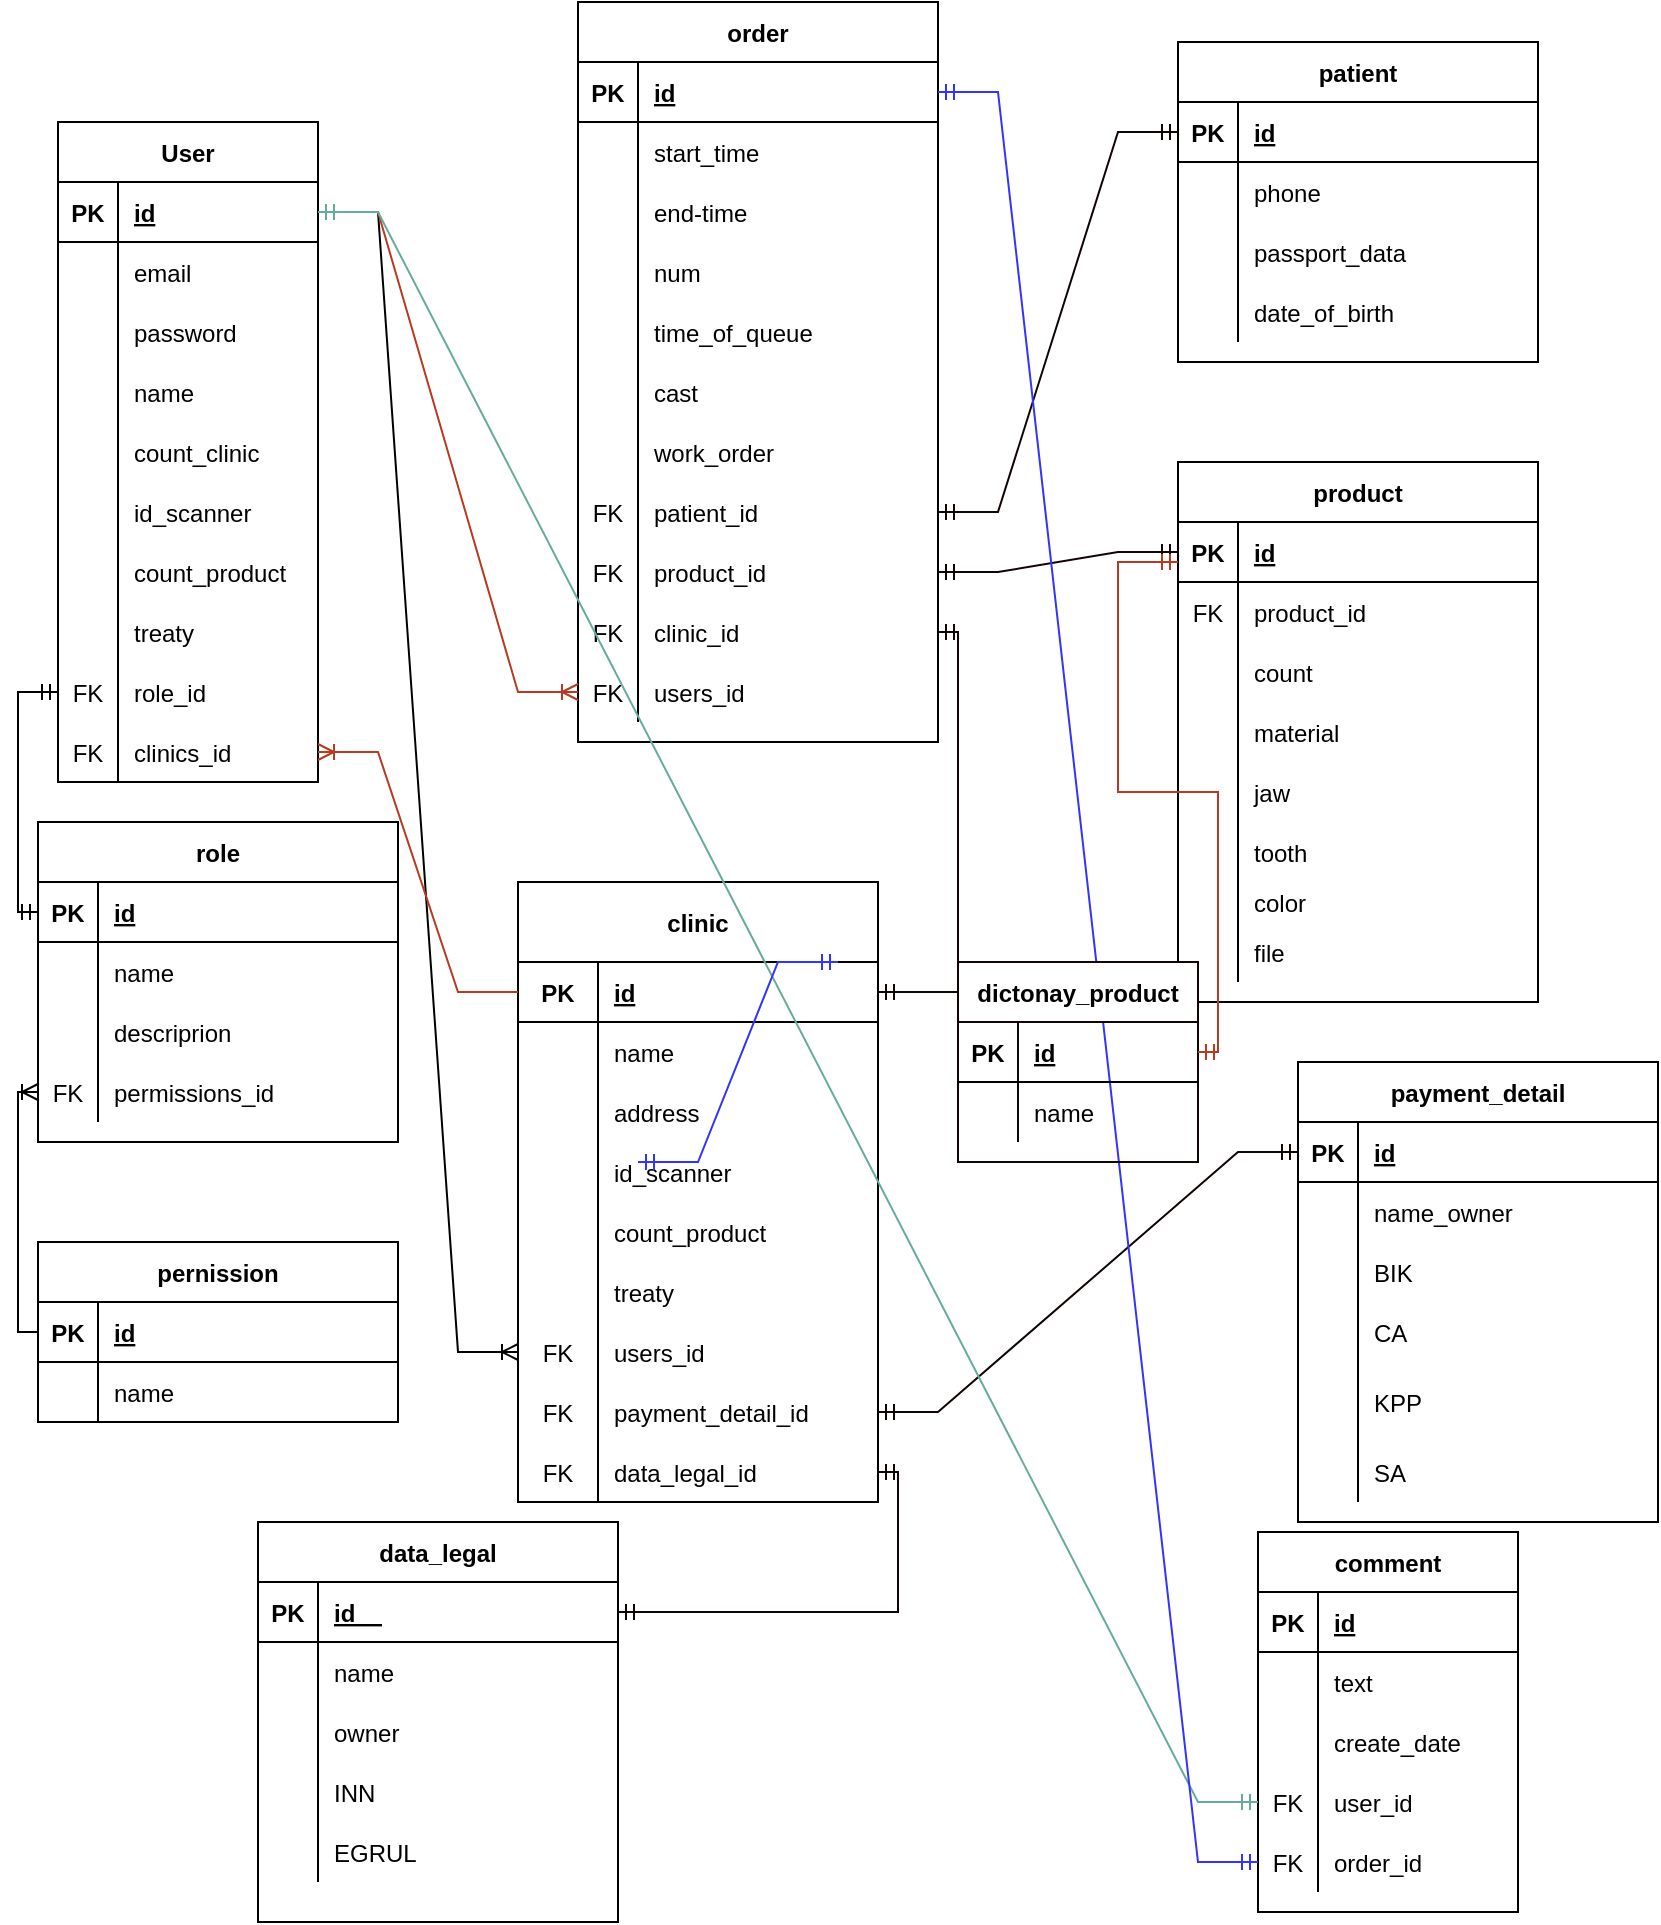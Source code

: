 <mxfile version="18.0.3" type="github">
  <diagram id="R2lEEEUBdFMjLlhIrx00" name="Page-1">
    <mxGraphModel dx="1730" dy="968" grid="1" gridSize="10" guides="1" tooltips="1" connect="1" arrows="1" fold="1" page="1" pageScale="1" pageWidth="850" pageHeight="1100" math="0" shadow="0" extFonts="Permanent Marker^https://fonts.googleapis.com/css?family=Permanent+Marker">
      <root>
        <mxCell id="0" />
        <mxCell id="1" parent="0" />
        <mxCell id="mGCtfxN2J_HwD4136c0M-1" value="User" style="shape=table;startSize=30;container=1;collapsible=1;childLayout=tableLayout;fixedRows=1;rowLines=0;fontStyle=1;align=center;resizeLast=1;" vertex="1" parent="1">
          <mxGeometry x="30" y="190" width="130" height="330" as="geometry" />
        </mxCell>
        <mxCell id="mGCtfxN2J_HwD4136c0M-2" value="" style="shape=tableRow;horizontal=0;startSize=0;swimlaneHead=0;swimlaneBody=0;fillColor=none;collapsible=0;dropTarget=0;points=[[0,0.5],[1,0.5]];portConstraint=eastwest;top=0;left=0;right=0;bottom=1;" vertex="1" parent="mGCtfxN2J_HwD4136c0M-1">
          <mxGeometry y="30" width="130" height="30" as="geometry" />
        </mxCell>
        <mxCell id="mGCtfxN2J_HwD4136c0M-3" value="PK" style="shape=partialRectangle;connectable=0;fillColor=none;top=0;left=0;bottom=0;right=0;fontStyle=1;overflow=hidden;" vertex="1" parent="mGCtfxN2J_HwD4136c0M-2">
          <mxGeometry width="30" height="30" as="geometry">
            <mxRectangle width="30" height="30" as="alternateBounds" />
          </mxGeometry>
        </mxCell>
        <mxCell id="mGCtfxN2J_HwD4136c0M-4" value="id" style="shape=partialRectangle;connectable=0;fillColor=none;top=0;left=0;bottom=0;right=0;align=left;spacingLeft=6;fontStyle=5;overflow=hidden;" vertex="1" parent="mGCtfxN2J_HwD4136c0M-2">
          <mxGeometry x="30" width="100" height="30" as="geometry">
            <mxRectangle width="100" height="30" as="alternateBounds" />
          </mxGeometry>
        </mxCell>
        <mxCell id="mGCtfxN2J_HwD4136c0M-5" value="" style="shape=tableRow;horizontal=0;startSize=0;swimlaneHead=0;swimlaneBody=0;fillColor=none;collapsible=0;dropTarget=0;points=[[0,0.5],[1,0.5]];portConstraint=eastwest;top=0;left=0;right=0;bottom=0;" vertex="1" parent="mGCtfxN2J_HwD4136c0M-1">
          <mxGeometry y="60" width="130" height="30" as="geometry" />
        </mxCell>
        <mxCell id="mGCtfxN2J_HwD4136c0M-6" value="" style="shape=partialRectangle;connectable=0;fillColor=none;top=0;left=0;bottom=0;right=0;editable=1;overflow=hidden;" vertex="1" parent="mGCtfxN2J_HwD4136c0M-5">
          <mxGeometry width="30" height="30" as="geometry">
            <mxRectangle width="30" height="30" as="alternateBounds" />
          </mxGeometry>
        </mxCell>
        <mxCell id="mGCtfxN2J_HwD4136c0M-7" value="email" style="shape=partialRectangle;connectable=0;fillColor=none;top=0;left=0;bottom=0;right=0;align=left;spacingLeft=6;overflow=hidden;" vertex="1" parent="mGCtfxN2J_HwD4136c0M-5">
          <mxGeometry x="30" width="100" height="30" as="geometry">
            <mxRectangle width="100" height="30" as="alternateBounds" />
          </mxGeometry>
        </mxCell>
        <mxCell id="mGCtfxN2J_HwD4136c0M-8" value="" style="shape=tableRow;horizontal=0;startSize=0;swimlaneHead=0;swimlaneBody=0;fillColor=none;collapsible=0;dropTarget=0;points=[[0,0.5],[1,0.5]];portConstraint=eastwest;top=0;left=0;right=0;bottom=0;" vertex="1" parent="mGCtfxN2J_HwD4136c0M-1">
          <mxGeometry y="90" width="130" height="30" as="geometry" />
        </mxCell>
        <mxCell id="mGCtfxN2J_HwD4136c0M-9" value="" style="shape=partialRectangle;connectable=0;fillColor=none;top=0;left=0;bottom=0;right=0;editable=1;overflow=hidden;" vertex="1" parent="mGCtfxN2J_HwD4136c0M-8">
          <mxGeometry width="30" height="30" as="geometry">
            <mxRectangle width="30" height="30" as="alternateBounds" />
          </mxGeometry>
        </mxCell>
        <mxCell id="mGCtfxN2J_HwD4136c0M-10" value="password" style="shape=partialRectangle;connectable=0;fillColor=none;top=0;left=0;bottom=0;right=0;align=left;spacingLeft=6;overflow=hidden;" vertex="1" parent="mGCtfxN2J_HwD4136c0M-8">
          <mxGeometry x="30" width="100" height="30" as="geometry">
            <mxRectangle width="100" height="30" as="alternateBounds" />
          </mxGeometry>
        </mxCell>
        <mxCell id="mGCtfxN2J_HwD4136c0M-11" value="" style="shape=tableRow;horizontal=0;startSize=0;swimlaneHead=0;swimlaneBody=0;fillColor=none;collapsible=0;dropTarget=0;points=[[0,0.5],[1,0.5]];portConstraint=eastwest;top=0;left=0;right=0;bottom=0;" vertex="1" parent="mGCtfxN2J_HwD4136c0M-1">
          <mxGeometry y="120" width="130" height="30" as="geometry" />
        </mxCell>
        <mxCell id="mGCtfxN2J_HwD4136c0M-12" value="" style="shape=partialRectangle;connectable=0;fillColor=none;top=0;left=0;bottom=0;right=0;editable=1;overflow=hidden;" vertex="1" parent="mGCtfxN2J_HwD4136c0M-11">
          <mxGeometry width="30" height="30" as="geometry">
            <mxRectangle width="30" height="30" as="alternateBounds" />
          </mxGeometry>
        </mxCell>
        <mxCell id="mGCtfxN2J_HwD4136c0M-13" value="name" style="shape=partialRectangle;connectable=0;fillColor=none;top=0;left=0;bottom=0;right=0;align=left;spacingLeft=6;overflow=hidden;" vertex="1" parent="mGCtfxN2J_HwD4136c0M-11">
          <mxGeometry x="30" width="100" height="30" as="geometry">
            <mxRectangle width="100" height="30" as="alternateBounds" />
          </mxGeometry>
        </mxCell>
        <mxCell id="mGCtfxN2J_HwD4136c0M-27" value="" style="shape=tableRow;horizontal=0;startSize=0;swimlaneHead=0;swimlaneBody=0;fillColor=none;collapsible=0;dropTarget=0;points=[[0,0.5],[1,0.5]];portConstraint=eastwest;top=0;left=0;right=0;bottom=0;" vertex="1" parent="mGCtfxN2J_HwD4136c0M-1">
          <mxGeometry y="150" width="130" height="30" as="geometry" />
        </mxCell>
        <mxCell id="mGCtfxN2J_HwD4136c0M-28" value="" style="shape=partialRectangle;connectable=0;fillColor=none;top=0;left=0;bottom=0;right=0;editable=1;overflow=hidden;" vertex="1" parent="mGCtfxN2J_HwD4136c0M-27">
          <mxGeometry width="30" height="30" as="geometry">
            <mxRectangle width="30" height="30" as="alternateBounds" />
          </mxGeometry>
        </mxCell>
        <mxCell id="mGCtfxN2J_HwD4136c0M-29" value="count_clinic" style="shape=partialRectangle;connectable=0;fillColor=none;top=0;left=0;bottom=0;right=0;align=left;spacingLeft=6;overflow=hidden;" vertex="1" parent="mGCtfxN2J_HwD4136c0M-27">
          <mxGeometry x="30" width="100" height="30" as="geometry">
            <mxRectangle width="100" height="30" as="alternateBounds" />
          </mxGeometry>
        </mxCell>
        <mxCell id="mGCtfxN2J_HwD4136c0M-30" value="" style="shape=tableRow;horizontal=0;startSize=0;swimlaneHead=0;swimlaneBody=0;fillColor=none;collapsible=0;dropTarget=0;points=[[0,0.5],[1,0.5]];portConstraint=eastwest;top=0;left=0;right=0;bottom=0;" vertex="1" parent="mGCtfxN2J_HwD4136c0M-1">
          <mxGeometry y="180" width="130" height="30" as="geometry" />
        </mxCell>
        <mxCell id="mGCtfxN2J_HwD4136c0M-31" value="" style="shape=partialRectangle;connectable=0;fillColor=none;top=0;left=0;bottom=0;right=0;editable=1;overflow=hidden;" vertex="1" parent="mGCtfxN2J_HwD4136c0M-30">
          <mxGeometry width="30" height="30" as="geometry">
            <mxRectangle width="30" height="30" as="alternateBounds" />
          </mxGeometry>
        </mxCell>
        <mxCell id="mGCtfxN2J_HwD4136c0M-32" value="id_scanner" style="shape=partialRectangle;connectable=0;fillColor=none;top=0;left=0;bottom=0;right=0;align=left;spacingLeft=6;overflow=hidden;" vertex="1" parent="mGCtfxN2J_HwD4136c0M-30">
          <mxGeometry x="30" width="100" height="30" as="geometry">
            <mxRectangle width="100" height="30" as="alternateBounds" />
          </mxGeometry>
        </mxCell>
        <mxCell id="mGCtfxN2J_HwD4136c0M-33" value="" style="shape=tableRow;horizontal=0;startSize=0;swimlaneHead=0;swimlaneBody=0;fillColor=none;collapsible=0;dropTarget=0;points=[[0,0.5],[1,0.5]];portConstraint=eastwest;top=0;left=0;right=0;bottom=0;" vertex="1" parent="mGCtfxN2J_HwD4136c0M-1">
          <mxGeometry y="210" width="130" height="30" as="geometry" />
        </mxCell>
        <mxCell id="mGCtfxN2J_HwD4136c0M-34" value="" style="shape=partialRectangle;connectable=0;fillColor=none;top=0;left=0;bottom=0;right=0;editable=1;overflow=hidden;" vertex="1" parent="mGCtfxN2J_HwD4136c0M-33">
          <mxGeometry width="30" height="30" as="geometry">
            <mxRectangle width="30" height="30" as="alternateBounds" />
          </mxGeometry>
        </mxCell>
        <mxCell id="mGCtfxN2J_HwD4136c0M-35" value="count_product" style="shape=partialRectangle;connectable=0;fillColor=none;top=0;left=0;bottom=0;right=0;align=left;spacingLeft=6;overflow=hidden;" vertex="1" parent="mGCtfxN2J_HwD4136c0M-33">
          <mxGeometry x="30" width="100" height="30" as="geometry">
            <mxRectangle width="100" height="30" as="alternateBounds" />
          </mxGeometry>
        </mxCell>
        <mxCell id="mGCtfxN2J_HwD4136c0M-36" value="" style="shape=tableRow;horizontal=0;startSize=0;swimlaneHead=0;swimlaneBody=0;fillColor=none;collapsible=0;dropTarget=0;points=[[0,0.5],[1,0.5]];portConstraint=eastwest;top=0;left=0;right=0;bottom=0;" vertex="1" parent="mGCtfxN2J_HwD4136c0M-1">
          <mxGeometry y="240" width="130" height="30" as="geometry" />
        </mxCell>
        <mxCell id="mGCtfxN2J_HwD4136c0M-37" value="" style="shape=partialRectangle;connectable=0;fillColor=none;top=0;left=0;bottom=0;right=0;editable=1;overflow=hidden;" vertex="1" parent="mGCtfxN2J_HwD4136c0M-36">
          <mxGeometry width="30" height="30" as="geometry">
            <mxRectangle width="30" height="30" as="alternateBounds" />
          </mxGeometry>
        </mxCell>
        <mxCell id="mGCtfxN2J_HwD4136c0M-38" value="treaty" style="shape=partialRectangle;connectable=0;fillColor=none;top=0;left=0;bottom=0;right=0;align=left;spacingLeft=6;overflow=hidden;" vertex="1" parent="mGCtfxN2J_HwD4136c0M-36">
          <mxGeometry x="30" width="100" height="30" as="geometry">
            <mxRectangle width="100" height="30" as="alternateBounds" />
          </mxGeometry>
        </mxCell>
        <mxCell id="mGCtfxN2J_HwD4136c0M-64" value="" style="shape=tableRow;horizontal=0;startSize=0;swimlaneHead=0;swimlaneBody=0;fillColor=none;collapsible=0;dropTarget=0;points=[[0,0.5],[1,0.5]];portConstraint=eastwest;top=0;left=0;right=0;bottom=0;" vertex="1" parent="mGCtfxN2J_HwD4136c0M-1">
          <mxGeometry y="270" width="130" height="30" as="geometry" />
        </mxCell>
        <mxCell id="mGCtfxN2J_HwD4136c0M-65" value="FK" style="shape=partialRectangle;connectable=0;fillColor=none;top=0;left=0;bottom=0;right=0;editable=1;overflow=hidden;" vertex="1" parent="mGCtfxN2J_HwD4136c0M-64">
          <mxGeometry width="30" height="30" as="geometry">
            <mxRectangle width="30" height="30" as="alternateBounds" />
          </mxGeometry>
        </mxCell>
        <mxCell id="mGCtfxN2J_HwD4136c0M-66" value="role_id" style="shape=partialRectangle;connectable=0;fillColor=none;top=0;left=0;bottom=0;right=0;align=left;spacingLeft=6;overflow=hidden;" vertex="1" parent="mGCtfxN2J_HwD4136c0M-64">
          <mxGeometry x="30" width="100" height="30" as="geometry">
            <mxRectangle width="100" height="30" as="alternateBounds" />
          </mxGeometry>
        </mxCell>
        <mxCell id="mGCtfxN2J_HwD4136c0M-120" value="" style="shape=tableRow;horizontal=0;startSize=0;swimlaneHead=0;swimlaneBody=0;fillColor=none;collapsible=0;dropTarget=0;points=[[0,0.5],[1,0.5]];portConstraint=eastwest;top=0;left=0;right=0;bottom=0;" vertex="1" parent="mGCtfxN2J_HwD4136c0M-1">
          <mxGeometry y="300" width="130" height="30" as="geometry" />
        </mxCell>
        <mxCell id="mGCtfxN2J_HwD4136c0M-121" value="FK" style="shape=partialRectangle;connectable=0;fillColor=none;top=0;left=0;bottom=0;right=0;editable=1;overflow=hidden;" vertex="1" parent="mGCtfxN2J_HwD4136c0M-120">
          <mxGeometry width="30" height="30" as="geometry">
            <mxRectangle width="30" height="30" as="alternateBounds" />
          </mxGeometry>
        </mxCell>
        <mxCell id="mGCtfxN2J_HwD4136c0M-122" value="clinics_id" style="shape=partialRectangle;connectable=0;fillColor=none;top=0;left=0;bottom=0;right=0;align=left;spacingLeft=6;overflow=hidden;" vertex="1" parent="mGCtfxN2J_HwD4136c0M-120">
          <mxGeometry x="30" width="100" height="30" as="geometry">
            <mxRectangle width="100" height="30" as="alternateBounds" />
          </mxGeometry>
        </mxCell>
        <mxCell id="mGCtfxN2J_HwD4136c0M-67" value="role" style="shape=table;startSize=30;container=1;collapsible=1;childLayout=tableLayout;fixedRows=1;rowLines=0;fontStyle=1;align=center;resizeLast=1;" vertex="1" parent="1">
          <mxGeometry x="20" y="540" width="180" height="160" as="geometry" />
        </mxCell>
        <mxCell id="mGCtfxN2J_HwD4136c0M-68" value="" style="shape=tableRow;horizontal=0;startSize=0;swimlaneHead=0;swimlaneBody=0;fillColor=none;collapsible=0;dropTarget=0;points=[[0,0.5],[1,0.5]];portConstraint=eastwest;top=0;left=0;right=0;bottom=1;" vertex="1" parent="mGCtfxN2J_HwD4136c0M-67">
          <mxGeometry y="30" width="180" height="30" as="geometry" />
        </mxCell>
        <mxCell id="mGCtfxN2J_HwD4136c0M-69" value="PK" style="shape=partialRectangle;connectable=0;fillColor=none;top=0;left=0;bottom=0;right=0;fontStyle=1;overflow=hidden;" vertex="1" parent="mGCtfxN2J_HwD4136c0M-68">
          <mxGeometry width="30" height="30" as="geometry">
            <mxRectangle width="30" height="30" as="alternateBounds" />
          </mxGeometry>
        </mxCell>
        <mxCell id="mGCtfxN2J_HwD4136c0M-70" value="id" style="shape=partialRectangle;connectable=0;fillColor=none;top=0;left=0;bottom=0;right=0;align=left;spacingLeft=6;fontStyle=5;overflow=hidden;" vertex="1" parent="mGCtfxN2J_HwD4136c0M-68">
          <mxGeometry x="30" width="150" height="30" as="geometry">
            <mxRectangle width="150" height="30" as="alternateBounds" />
          </mxGeometry>
        </mxCell>
        <mxCell id="mGCtfxN2J_HwD4136c0M-71" value="" style="shape=tableRow;horizontal=0;startSize=0;swimlaneHead=0;swimlaneBody=0;fillColor=none;collapsible=0;dropTarget=0;points=[[0,0.5],[1,0.5]];portConstraint=eastwest;top=0;left=0;right=0;bottom=0;" vertex="1" parent="mGCtfxN2J_HwD4136c0M-67">
          <mxGeometry y="60" width="180" height="30" as="geometry" />
        </mxCell>
        <mxCell id="mGCtfxN2J_HwD4136c0M-72" value="" style="shape=partialRectangle;connectable=0;fillColor=none;top=0;left=0;bottom=0;right=0;editable=1;overflow=hidden;" vertex="1" parent="mGCtfxN2J_HwD4136c0M-71">
          <mxGeometry width="30" height="30" as="geometry">
            <mxRectangle width="30" height="30" as="alternateBounds" />
          </mxGeometry>
        </mxCell>
        <mxCell id="mGCtfxN2J_HwD4136c0M-73" value="name" style="shape=partialRectangle;connectable=0;fillColor=none;top=0;left=0;bottom=0;right=0;align=left;spacingLeft=6;overflow=hidden;" vertex="1" parent="mGCtfxN2J_HwD4136c0M-71">
          <mxGeometry x="30" width="150" height="30" as="geometry">
            <mxRectangle width="150" height="30" as="alternateBounds" />
          </mxGeometry>
        </mxCell>
        <mxCell id="mGCtfxN2J_HwD4136c0M-74" value="" style="shape=tableRow;horizontal=0;startSize=0;swimlaneHead=0;swimlaneBody=0;fillColor=none;collapsible=0;dropTarget=0;points=[[0,0.5],[1,0.5]];portConstraint=eastwest;top=0;left=0;right=0;bottom=0;" vertex="1" parent="mGCtfxN2J_HwD4136c0M-67">
          <mxGeometry y="90" width="180" height="30" as="geometry" />
        </mxCell>
        <mxCell id="mGCtfxN2J_HwD4136c0M-75" value="" style="shape=partialRectangle;connectable=0;fillColor=none;top=0;left=0;bottom=0;right=0;editable=1;overflow=hidden;" vertex="1" parent="mGCtfxN2J_HwD4136c0M-74">
          <mxGeometry width="30" height="30" as="geometry">
            <mxRectangle width="30" height="30" as="alternateBounds" />
          </mxGeometry>
        </mxCell>
        <mxCell id="mGCtfxN2J_HwD4136c0M-76" value="descriprion" style="shape=partialRectangle;connectable=0;fillColor=none;top=0;left=0;bottom=0;right=0;align=left;spacingLeft=6;overflow=hidden;" vertex="1" parent="mGCtfxN2J_HwD4136c0M-74">
          <mxGeometry x="30" width="150" height="30" as="geometry">
            <mxRectangle width="150" height="30" as="alternateBounds" />
          </mxGeometry>
        </mxCell>
        <mxCell id="mGCtfxN2J_HwD4136c0M-77" value="" style="shape=tableRow;horizontal=0;startSize=0;swimlaneHead=0;swimlaneBody=0;fillColor=none;collapsible=0;dropTarget=0;points=[[0,0.5],[1,0.5]];portConstraint=eastwest;top=0;left=0;right=0;bottom=0;" vertex="1" parent="mGCtfxN2J_HwD4136c0M-67">
          <mxGeometry y="120" width="180" height="30" as="geometry" />
        </mxCell>
        <mxCell id="mGCtfxN2J_HwD4136c0M-78" value="FK" style="shape=partialRectangle;connectable=0;fillColor=none;top=0;left=0;bottom=0;right=0;editable=1;overflow=hidden;" vertex="1" parent="mGCtfxN2J_HwD4136c0M-77">
          <mxGeometry width="30" height="30" as="geometry">
            <mxRectangle width="30" height="30" as="alternateBounds" />
          </mxGeometry>
        </mxCell>
        <mxCell id="mGCtfxN2J_HwD4136c0M-79" value="permissions_id" style="shape=partialRectangle;connectable=0;fillColor=none;top=0;left=0;bottom=0;right=0;align=left;spacingLeft=6;overflow=hidden;" vertex="1" parent="mGCtfxN2J_HwD4136c0M-77">
          <mxGeometry x="30" width="150" height="30" as="geometry">
            <mxRectangle width="150" height="30" as="alternateBounds" />
          </mxGeometry>
        </mxCell>
        <mxCell id="mGCtfxN2J_HwD4136c0M-80" value="pernission" style="shape=table;startSize=30;container=1;collapsible=1;childLayout=tableLayout;fixedRows=1;rowLines=0;fontStyle=1;align=center;resizeLast=1;" vertex="1" parent="1">
          <mxGeometry x="20" y="750" width="180" height="90" as="geometry" />
        </mxCell>
        <mxCell id="mGCtfxN2J_HwD4136c0M-81" value="" style="shape=tableRow;horizontal=0;startSize=0;swimlaneHead=0;swimlaneBody=0;fillColor=none;collapsible=0;dropTarget=0;points=[[0,0.5],[1,0.5]];portConstraint=eastwest;top=0;left=0;right=0;bottom=1;" vertex="1" parent="mGCtfxN2J_HwD4136c0M-80">
          <mxGeometry y="30" width="180" height="30" as="geometry" />
        </mxCell>
        <mxCell id="mGCtfxN2J_HwD4136c0M-82" value="PK" style="shape=partialRectangle;connectable=0;fillColor=none;top=0;left=0;bottom=0;right=0;fontStyle=1;overflow=hidden;" vertex="1" parent="mGCtfxN2J_HwD4136c0M-81">
          <mxGeometry width="30" height="30" as="geometry">
            <mxRectangle width="30" height="30" as="alternateBounds" />
          </mxGeometry>
        </mxCell>
        <mxCell id="mGCtfxN2J_HwD4136c0M-83" value="id" style="shape=partialRectangle;connectable=0;fillColor=none;top=0;left=0;bottom=0;right=0;align=left;spacingLeft=6;fontStyle=5;overflow=hidden;" vertex="1" parent="mGCtfxN2J_HwD4136c0M-81">
          <mxGeometry x="30" width="150" height="30" as="geometry">
            <mxRectangle width="150" height="30" as="alternateBounds" />
          </mxGeometry>
        </mxCell>
        <mxCell id="mGCtfxN2J_HwD4136c0M-84" value="" style="shape=tableRow;horizontal=0;startSize=0;swimlaneHead=0;swimlaneBody=0;fillColor=none;collapsible=0;dropTarget=0;points=[[0,0.5],[1,0.5]];portConstraint=eastwest;top=0;left=0;right=0;bottom=0;" vertex="1" parent="mGCtfxN2J_HwD4136c0M-80">
          <mxGeometry y="60" width="180" height="30" as="geometry" />
        </mxCell>
        <mxCell id="mGCtfxN2J_HwD4136c0M-85" value="" style="shape=partialRectangle;connectable=0;fillColor=none;top=0;left=0;bottom=0;right=0;editable=1;overflow=hidden;" vertex="1" parent="mGCtfxN2J_HwD4136c0M-84">
          <mxGeometry width="30" height="30" as="geometry">
            <mxRectangle width="30" height="30" as="alternateBounds" />
          </mxGeometry>
        </mxCell>
        <mxCell id="mGCtfxN2J_HwD4136c0M-86" value="name" style="shape=partialRectangle;connectable=0;fillColor=none;top=0;left=0;bottom=0;right=0;align=left;spacingLeft=6;overflow=hidden;" vertex="1" parent="mGCtfxN2J_HwD4136c0M-84">
          <mxGeometry x="30" width="150" height="30" as="geometry">
            <mxRectangle width="150" height="30" as="alternateBounds" />
          </mxGeometry>
        </mxCell>
        <mxCell id="mGCtfxN2J_HwD4136c0M-93" value="" style="edgeStyle=orthogonalEdgeStyle;fontSize=12;html=1;endArrow=ERoneToMany;rounded=0;exitX=0;exitY=0.5;exitDx=0;exitDy=0;entryX=0;entryY=0.5;entryDx=0;entryDy=0;" edge="1" parent="1" source="mGCtfxN2J_HwD4136c0M-81" target="mGCtfxN2J_HwD4136c0M-77">
          <mxGeometry width="100" height="100" relative="1" as="geometry">
            <mxPoint x="330" y="490" as="sourcePoint" />
            <mxPoint x="430" y="390" as="targetPoint" />
          </mxGeometry>
        </mxCell>
        <mxCell id="mGCtfxN2J_HwD4136c0M-95" value="clinic" style="shape=table;startSize=40;container=1;collapsible=1;childLayout=tableLayout;fixedRows=1;rowLines=0;fontStyle=1;align=center;resizeLast=1;" vertex="1" parent="1">
          <mxGeometry x="260" y="570" width="180" height="310" as="geometry" />
        </mxCell>
        <mxCell id="mGCtfxN2J_HwD4136c0M-96" value="" style="shape=tableRow;horizontal=0;startSize=0;swimlaneHead=0;swimlaneBody=0;fillColor=none;collapsible=0;dropTarget=0;points=[[0,0.5],[1,0.5]];portConstraint=eastwest;top=0;left=0;right=0;bottom=1;" vertex="1" parent="mGCtfxN2J_HwD4136c0M-95">
          <mxGeometry y="40" width="180" height="30" as="geometry" />
        </mxCell>
        <mxCell id="mGCtfxN2J_HwD4136c0M-97" value="PK" style="shape=partialRectangle;connectable=0;fillColor=none;top=0;left=0;bottom=0;right=0;fontStyle=1;overflow=hidden;" vertex="1" parent="mGCtfxN2J_HwD4136c0M-96">
          <mxGeometry width="40.0" height="30" as="geometry">
            <mxRectangle width="40.0" height="30" as="alternateBounds" />
          </mxGeometry>
        </mxCell>
        <mxCell id="mGCtfxN2J_HwD4136c0M-98" value="id" style="shape=partialRectangle;connectable=0;fillColor=none;top=0;left=0;bottom=0;right=0;align=left;spacingLeft=6;fontStyle=5;overflow=hidden;" vertex="1" parent="mGCtfxN2J_HwD4136c0M-96">
          <mxGeometry x="40.0" width="140.0" height="30" as="geometry">
            <mxRectangle width="140.0" height="30" as="alternateBounds" />
          </mxGeometry>
        </mxCell>
        <mxCell id="mGCtfxN2J_HwD4136c0M-99" value="" style="shape=tableRow;horizontal=0;startSize=0;swimlaneHead=0;swimlaneBody=0;fillColor=none;collapsible=0;dropTarget=0;points=[[0,0.5],[1,0.5]];portConstraint=eastwest;top=0;left=0;right=0;bottom=0;" vertex="1" parent="mGCtfxN2J_HwD4136c0M-95">
          <mxGeometry y="70" width="180" height="30" as="geometry" />
        </mxCell>
        <mxCell id="mGCtfxN2J_HwD4136c0M-100" value="" style="shape=partialRectangle;connectable=0;fillColor=none;top=0;left=0;bottom=0;right=0;editable=1;overflow=hidden;" vertex="1" parent="mGCtfxN2J_HwD4136c0M-99">
          <mxGeometry width="40.0" height="30" as="geometry">
            <mxRectangle width="40.0" height="30" as="alternateBounds" />
          </mxGeometry>
        </mxCell>
        <mxCell id="mGCtfxN2J_HwD4136c0M-101" value="name" style="shape=partialRectangle;connectable=0;fillColor=none;top=0;left=0;bottom=0;right=0;align=left;spacingLeft=6;overflow=hidden;" vertex="1" parent="mGCtfxN2J_HwD4136c0M-99">
          <mxGeometry x="40.0" width="140.0" height="30" as="geometry">
            <mxRectangle width="140.0" height="30" as="alternateBounds" />
          </mxGeometry>
        </mxCell>
        <mxCell id="mGCtfxN2J_HwD4136c0M-102" value="" style="shape=tableRow;horizontal=0;startSize=0;swimlaneHead=0;swimlaneBody=0;fillColor=none;collapsible=0;dropTarget=0;points=[[0,0.5],[1,0.5]];portConstraint=eastwest;top=0;left=0;right=0;bottom=0;" vertex="1" parent="mGCtfxN2J_HwD4136c0M-95">
          <mxGeometry y="100" width="180" height="30" as="geometry" />
        </mxCell>
        <mxCell id="mGCtfxN2J_HwD4136c0M-103" value="" style="shape=partialRectangle;connectable=0;fillColor=none;top=0;left=0;bottom=0;right=0;editable=1;overflow=hidden;" vertex="1" parent="mGCtfxN2J_HwD4136c0M-102">
          <mxGeometry width="40.0" height="30" as="geometry">
            <mxRectangle width="40.0" height="30" as="alternateBounds" />
          </mxGeometry>
        </mxCell>
        <mxCell id="mGCtfxN2J_HwD4136c0M-104" value="address" style="shape=partialRectangle;connectable=0;fillColor=none;top=0;left=0;bottom=0;right=0;align=left;spacingLeft=6;overflow=hidden;" vertex="1" parent="mGCtfxN2J_HwD4136c0M-102">
          <mxGeometry x="40.0" width="140.0" height="30" as="geometry">
            <mxRectangle width="140.0" height="30" as="alternateBounds" />
          </mxGeometry>
        </mxCell>
        <mxCell id="mGCtfxN2J_HwD4136c0M-105" value="" style="shape=tableRow;horizontal=0;startSize=0;swimlaneHead=0;swimlaneBody=0;fillColor=none;collapsible=0;dropTarget=0;points=[[0,0.5],[1,0.5]];portConstraint=eastwest;top=0;left=0;right=0;bottom=0;" vertex="1" parent="mGCtfxN2J_HwD4136c0M-95">
          <mxGeometry y="130" width="180" height="30" as="geometry" />
        </mxCell>
        <mxCell id="mGCtfxN2J_HwD4136c0M-106" value="" style="shape=partialRectangle;connectable=0;fillColor=none;top=0;left=0;bottom=0;right=0;editable=1;overflow=hidden;" vertex="1" parent="mGCtfxN2J_HwD4136c0M-105">
          <mxGeometry width="40.0" height="30" as="geometry">
            <mxRectangle width="40.0" height="30" as="alternateBounds" />
          </mxGeometry>
        </mxCell>
        <mxCell id="mGCtfxN2J_HwD4136c0M-107" value="id_scanner" style="shape=partialRectangle;connectable=0;fillColor=none;top=0;left=0;bottom=0;right=0;align=left;spacingLeft=6;overflow=hidden;" vertex="1" parent="mGCtfxN2J_HwD4136c0M-105">
          <mxGeometry x="40.0" width="140.0" height="30" as="geometry">
            <mxRectangle width="140.0" height="30" as="alternateBounds" />
          </mxGeometry>
        </mxCell>
        <mxCell id="mGCtfxN2J_HwD4136c0M-108" value="" style="shape=tableRow;horizontal=0;startSize=0;swimlaneHead=0;swimlaneBody=0;fillColor=none;collapsible=0;dropTarget=0;points=[[0,0.5],[1,0.5]];portConstraint=eastwest;top=0;left=0;right=0;bottom=0;" vertex="1" parent="mGCtfxN2J_HwD4136c0M-95">
          <mxGeometry y="160" width="180" height="30" as="geometry" />
        </mxCell>
        <mxCell id="mGCtfxN2J_HwD4136c0M-109" value="" style="shape=partialRectangle;connectable=0;fillColor=none;top=0;left=0;bottom=0;right=0;editable=1;overflow=hidden;" vertex="1" parent="mGCtfxN2J_HwD4136c0M-108">
          <mxGeometry width="40.0" height="30" as="geometry">
            <mxRectangle width="40.0" height="30" as="alternateBounds" />
          </mxGeometry>
        </mxCell>
        <mxCell id="mGCtfxN2J_HwD4136c0M-110" value="count_product" style="shape=partialRectangle;connectable=0;fillColor=none;top=0;left=0;bottom=0;right=0;align=left;spacingLeft=6;overflow=hidden;" vertex="1" parent="mGCtfxN2J_HwD4136c0M-108">
          <mxGeometry x="40.0" width="140.0" height="30" as="geometry">
            <mxRectangle width="140.0" height="30" as="alternateBounds" />
          </mxGeometry>
        </mxCell>
        <mxCell id="mGCtfxN2J_HwD4136c0M-111" value="" style="shape=tableRow;horizontal=0;startSize=0;swimlaneHead=0;swimlaneBody=0;fillColor=none;collapsible=0;dropTarget=0;points=[[0,0.5],[1,0.5]];portConstraint=eastwest;top=0;left=0;right=0;bottom=0;" vertex="1" parent="mGCtfxN2J_HwD4136c0M-95">
          <mxGeometry y="190" width="180" height="30" as="geometry" />
        </mxCell>
        <mxCell id="mGCtfxN2J_HwD4136c0M-112" value="" style="shape=partialRectangle;connectable=0;fillColor=none;top=0;left=0;bottom=0;right=0;editable=1;overflow=hidden;" vertex="1" parent="mGCtfxN2J_HwD4136c0M-111">
          <mxGeometry width="40.0" height="30" as="geometry">
            <mxRectangle width="40.0" height="30" as="alternateBounds" />
          </mxGeometry>
        </mxCell>
        <mxCell id="mGCtfxN2J_HwD4136c0M-113" value="treaty" style="shape=partialRectangle;connectable=0;fillColor=none;top=0;left=0;bottom=0;right=0;align=left;spacingLeft=6;overflow=hidden;" vertex="1" parent="mGCtfxN2J_HwD4136c0M-111">
          <mxGeometry x="40.0" width="140.0" height="30" as="geometry">
            <mxRectangle width="140.0" height="30" as="alternateBounds" />
          </mxGeometry>
        </mxCell>
        <mxCell id="mGCtfxN2J_HwD4136c0M-114" value="" style="shape=tableRow;horizontal=0;startSize=0;swimlaneHead=0;swimlaneBody=0;fillColor=none;collapsible=0;dropTarget=0;points=[[0,0.5],[1,0.5]];portConstraint=eastwest;top=0;left=0;right=0;bottom=0;" vertex="1" parent="mGCtfxN2J_HwD4136c0M-95">
          <mxGeometry y="220" width="180" height="30" as="geometry" />
        </mxCell>
        <mxCell id="mGCtfxN2J_HwD4136c0M-115" value="FK" style="shape=partialRectangle;connectable=0;fillColor=none;top=0;left=0;bottom=0;right=0;editable=1;overflow=hidden;" vertex="1" parent="mGCtfxN2J_HwD4136c0M-114">
          <mxGeometry width="40.0" height="30" as="geometry">
            <mxRectangle width="40.0" height="30" as="alternateBounds" />
          </mxGeometry>
        </mxCell>
        <mxCell id="mGCtfxN2J_HwD4136c0M-116" value="users_id" style="shape=partialRectangle;connectable=0;fillColor=none;top=0;left=0;bottom=0;right=0;align=left;spacingLeft=6;overflow=hidden;" vertex="1" parent="mGCtfxN2J_HwD4136c0M-114">
          <mxGeometry x="40.0" width="140.0" height="30" as="geometry">
            <mxRectangle width="140.0" height="30" as="alternateBounds" />
          </mxGeometry>
        </mxCell>
        <mxCell id="mGCtfxN2J_HwD4136c0M-160" value="" style="shape=tableRow;horizontal=0;startSize=0;swimlaneHead=0;swimlaneBody=0;fillColor=none;collapsible=0;dropTarget=0;points=[[0,0.5],[1,0.5]];portConstraint=eastwest;top=0;left=0;right=0;bottom=0;" vertex="1" parent="mGCtfxN2J_HwD4136c0M-95">
          <mxGeometry y="250" width="180" height="30" as="geometry" />
        </mxCell>
        <mxCell id="mGCtfxN2J_HwD4136c0M-161" value="FK" style="shape=partialRectangle;connectable=0;fillColor=none;top=0;left=0;bottom=0;right=0;editable=1;overflow=hidden;" vertex="1" parent="mGCtfxN2J_HwD4136c0M-160">
          <mxGeometry width="40.0" height="30" as="geometry">
            <mxRectangle width="40.0" height="30" as="alternateBounds" />
          </mxGeometry>
        </mxCell>
        <mxCell id="mGCtfxN2J_HwD4136c0M-162" value="payment_detail_id" style="shape=partialRectangle;connectable=0;fillColor=none;top=0;left=0;bottom=0;right=0;align=left;spacingLeft=6;overflow=hidden;" vertex="1" parent="mGCtfxN2J_HwD4136c0M-160">
          <mxGeometry x="40.0" width="140.0" height="30" as="geometry">
            <mxRectangle width="140.0" height="30" as="alternateBounds" />
          </mxGeometry>
        </mxCell>
        <mxCell id="mGCtfxN2J_HwD4136c0M-163" value="" style="shape=tableRow;horizontal=0;startSize=0;swimlaneHead=0;swimlaneBody=0;fillColor=none;collapsible=0;dropTarget=0;points=[[0,0.5],[1,0.5]];portConstraint=eastwest;top=0;left=0;right=0;bottom=0;" vertex="1" parent="mGCtfxN2J_HwD4136c0M-95">
          <mxGeometry y="280" width="180" height="30" as="geometry" />
        </mxCell>
        <mxCell id="mGCtfxN2J_HwD4136c0M-164" value="FK" style="shape=partialRectangle;connectable=0;fillColor=none;top=0;left=0;bottom=0;right=0;editable=1;overflow=hidden;" vertex="1" parent="mGCtfxN2J_HwD4136c0M-163">
          <mxGeometry width="40.0" height="30" as="geometry">
            <mxRectangle width="40.0" height="30" as="alternateBounds" />
          </mxGeometry>
        </mxCell>
        <mxCell id="mGCtfxN2J_HwD4136c0M-165" value="data_legal_id" style="shape=partialRectangle;connectable=0;fillColor=none;top=0;left=0;bottom=0;right=0;align=left;spacingLeft=6;overflow=hidden;" vertex="1" parent="mGCtfxN2J_HwD4136c0M-163">
          <mxGeometry x="40.0" width="140.0" height="30" as="geometry">
            <mxRectangle width="140.0" height="30" as="alternateBounds" />
          </mxGeometry>
        </mxCell>
        <mxCell id="mGCtfxN2J_HwD4136c0M-118" value="" style="edgeStyle=orthogonalEdgeStyle;fontSize=12;html=1;endArrow=ERmandOne;startArrow=ERmandOne;rounded=0;exitX=0;exitY=0.5;exitDx=0;exitDy=0;entryX=0;entryY=0.5;entryDx=0;entryDy=0;" edge="1" parent="1" source="mGCtfxN2J_HwD4136c0M-68" target="mGCtfxN2J_HwD4136c0M-64">
          <mxGeometry width="100" height="100" relative="1" as="geometry">
            <mxPoint x="560" y="420" as="sourcePoint" />
            <mxPoint x="660" y="320" as="targetPoint" />
          </mxGeometry>
        </mxCell>
        <mxCell id="mGCtfxN2J_HwD4136c0M-119" value="" style="edgeStyle=entityRelationEdgeStyle;fontSize=12;html=1;endArrow=ERoneToMany;rounded=0;exitX=1;exitY=0.5;exitDx=0;exitDy=0;" edge="1" parent="1" source="mGCtfxN2J_HwD4136c0M-2" target="mGCtfxN2J_HwD4136c0M-114">
          <mxGeometry width="100" height="100" relative="1" as="geometry">
            <mxPoint x="560" y="420" as="sourcePoint" />
            <mxPoint x="660" y="320" as="targetPoint" />
          </mxGeometry>
        </mxCell>
        <mxCell id="mGCtfxN2J_HwD4136c0M-123" value="" style="edgeStyle=entityRelationEdgeStyle;fontSize=12;html=1;endArrow=ERoneToMany;rounded=0;exitX=0;exitY=0.5;exitDx=0;exitDy=0;entryX=1;entryY=0.5;entryDx=0;entryDy=0;fillColor=#f8cecc;strokeColor=#B83A21;" edge="1" parent="1" source="mGCtfxN2J_HwD4136c0M-96" target="mGCtfxN2J_HwD4136c0M-120">
          <mxGeometry width="100" height="100" relative="1" as="geometry">
            <mxPoint x="560" y="420" as="sourcePoint" />
            <mxPoint x="660" y="320" as="targetPoint" />
          </mxGeometry>
        </mxCell>
        <mxCell id="mGCtfxN2J_HwD4136c0M-124" value="payment_detail" style="shape=table;startSize=30;container=1;collapsible=1;childLayout=tableLayout;fixedRows=1;rowLines=0;fontStyle=1;align=center;resizeLast=1;" vertex="1" parent="1">
          <mxGeometry x="650" y="660" width="180" height="230" as="geometry" />
        </mxCell>
        <mxCell id="mGCtfxN2J_HwD4136c0M-125" value="" style="shape=tableRow;horizontal=0;startSize=0;swimlaneHead=0;swimlaneBody=0;fillColor=none;collapsible=0;dropTarget=0;points=[[0,0.5],[1,0.5]];portConstraint=eastwest;top=0;left=0;right=0;bottom=1;" vertex="1" parent="mGCtfxN2J_HwD4136c0M-124">
          <mxGeometry y="30" width="180" height="30" as="geometry" />
        </mxCell>
        <mxCell id="mGCtfxN2J_HwD4136c0M-126" value="PK" style="shape=partialRectangle;connectable=0;fillColor=none;top=0;left=0;bottom=0;right=0;fontStyle=1;overflow=hidden;" vertex="1" parent="mGCtfxN2J_HwD4136c0M-125">
          <mxGeometry width="30" height="30" as="geometry">
            <mxRectangle width="30" height="30" as="alternateBounds" />
          </mxGeometry>
        </mxCell>
        <mxCell id="mGCtfxN2J_HwD4136c0M-127" value="id" style="shape=partialRectangle;connectable=0;fillColor=none;top=0;left=0;bottom=0;right=0;align=left;spacingLeft=6;fontStyle=5;overflow=hidden;" vertex="1" parent="mGCtfxN2J_HwD4136c0M-125">
          <mxGeometry x="30" width="150" height="30" as="geometry">
            <mxRectangle width="150" height="30" as="alternateBounds" />
          </mxGeometry>
        </mxCell>
        <mxCell id="mGCtfxN2J_HwD4136c0M-128" value="" style="shape=tableRow;horizontal=0;startSize=0;swimlaneHead=0;swimlaneBody=0;fillColor=none;collapsible=0;dropTarget=0;points=[[0,0.5],[1,0.5]];portConstraint=eastwest;top=0;left=0;right=0;bottom=0;" vertex="1" parent="mGCtfxN2J_HwD4136c0M-124">
          <mxGeometry y="60" width="180" height="30" as="geometry" />
        </mxCell>
        <mxCell id="mGCtfxN2J_HwD4136c0M-129" value="" style="shape=partialRectangle;connectable=0;fillColor=none;top=0;left=0;bottom=0;right=0;editable=1;overflow=hidden;" vertex="1" parent="mGCtfxN2J_HwD4136c0M-128">
          <mxGeometry width="30" height="30" as="geometry">
            <mxRectangle width="30" height="30" as="alternateBounds" />
          </mxGeometry>
        </mxCell>
        <mxCell id="mGCtfxN2J_HwD4136c0M-130" value="name_owner" style="shape=partialRectangle;connectable=0;fillColor=none;top=0;left=0;bottom=0;right=0;align=left;spacingLeft=6;overflow=hidden;" vertex="1" parent="mGCtfxN2J_HwD4136c0M-128">
          <mxGeometry x="30" width="150" height="30" as="geometry">
            <mxRectangle width="150" height="30" as="alternateBounds" />
          </mxGeometry>
        </mxCell>
        <mxCell id="mGCtfxN2J_HwD4136c0M-131" value="" style="shape=tableRow;horizontal=0;startSize=0;swimlaneHead=0;swimlaneBody=0;fillColor=none;collapsible=0;dropTarget=0;points=[[0,0.5],[1,0.5]];portConstraint=eastwest;top=0;left=0;right=0;bottom=0;" vertex="1" parent="mGCtfxN2J_HwD4136c0M-124">
          <mxGeometry y="90" width="180" height="30" as="geometry" />
        </mxCell>
        <mxCell id="mGCtfxN2J_HwD4136c0M-132" value="" style="shape=partialRectangle;connectable=0;fillColor=none;top=0;left=0;bottom=0;right=0;editable=1;overflow=hidden;" vertex="1" parent="mGCtfxN2J_HwD4136c0M-131">
          <mxGeometry width="30" height="30" as="geometry">
            <mxRectangle width="30" height="30" as="alternateBounds" />
          </mxGeometry>
        </mxCell>
        <mxCell id="mGCtfxN2J_HwD4136c0M-133" value="BIK" style="shape=partialRectangle;connectable=0;fillColor=none;top=0;left=0;bottom=0;right=0;align=left;spacingLeft=6;overflow=hidden;" vertex="1" parent="mGCtfxN2J_HwD4136c0M-131">
          <mxGeometry x="30" width="150" height="30" as="geometry">
            <mxRectangle width="150" height="30" as="alternateBounds" />
          </mxGeometry>
        </mxCell>
        <mxCell id="mGCtfxN2J_HwD4136c0M-134" value="" style="shape=tableRow;horizontal=0;startSize=0;swimlaneHead=0;swimlaneBody=0;fillColor=none;collapsible=0;dropTarget=0;points=[[0,0.5],[1,0.5]];portConstraint=eastwest;top=0;left=0;right=0;bottom=0;" vertex="1" parent="mGCtfxN2J_HwD4136c0M-124">
          <mxGeometry y="120" width="180" height="30" as="geometry" />
        </mxCell>
        <mxCell id="mGCtfxN2J_HwD4136c0M-135" value="" style="shape=partialRectangle;connectable=0;fillColor=none;top=0;left=0;bottom=0;right=0;editable=1;overflow=hidden;" vertex="1" parent="mGCtfxN2J_HwD4136c0M-134">
          <mxGeometry width="30" height="30" as="geometry">
            <mxRectangle width="30" height="30" as="alternateBounds" />
          </mxGeometry>
        </mxCell>
        <mxCell id="mGCtfxN2J_HwD4136c0M-136" value="CA" style="shape=partialRectangle;connectable=0;fillColor=none;top=0;left=0;bottom=0;right=0;align=left;spacingLeft=6;overflow=hidden;" vertex="1" parent="mGCtfxN2J_HwD4136c0M-134">
          <mxGeometry x="30" width="150" height="30" as="geometry">
            <mxRectangle width="150" height="30" as="alternateBounds" />
          </mxGeometry>
        </mxCell>
        <mxCell id="mGCtfxN2J_HwD4136c0M-153" value="" style="shape=tableRow;horizontal=0;startSize=0;swimlaneHead=0;swimlaneBody=0;fillColor=none;collapsible=0;dropTarget=0;points=[[0,0.5],[1,0.5]];portConstraint=eastwest;top=0;left=0;right=0;bottom=0;" vertex="1" parent="mGCtfxN2J_HwD4136c0M-124">
          <mxGeometry y="150" width="180" height="40" as="geometry" />
        </mxCell>
        <mxCell id="mGCtfxN2J_HwD4136c0M-154" value="" style="shape=partialRectangle;connectable=0;fillColor=none;top=0;left=0;bottom=0;right=0;editable=1;overflow=hidden;" vertex="1" parent="mGCtfxN2J_HwD4136c0M-153">
          <mxGeometry width="30" height="40" as="geometry">
            <mxRectangle width="30" height="40" as="alternateBounds" />
          </mxGeometry>
        </mxCell>
        <mxCell id="mGCtfxN2J_HwD4136c0M-155" value="KPP" style="shape=partialRectangle;connectable=0;fillColor=none;top=0;left=0;bottom=0;right=0;align=left;spacingLeft=6;overflow=hidden;" vertex="1" parent="mGCtfxN2J_HwD4136c0M-153">
          <mxGeometry x="30" width="150" height="40" as="geometry">
            <mxRectangle width="150" height="40" as="alternateBounds" />
          </mxGeometry>
        </mxCell>
        <mxCell id="mGCtfxN2J_HwD4136c0M-156" value="" style="shape=tableRow;horizontal=0;startSize=0;swimlaneHead=0;swimlaneBody=0;fillColor=none;collapsible=0;dropTarget=0;points=[[0,0.5],[1,0.5]];portConstraint=eastwest;top=0;left=0;right=0;bottom=0;" vertex="1" parent="mGCtfxN2J_HwD4136c0M-124">
          <mxGeometry y="190" width="180" height="30" as="geometry" />
        </mxCell>
        <mxCell id="mGCtfxN2J_HwD4136c0M-157" value="" style="shape=partialRectangle;connectable=0;fillColor=none;top=0;left=0;bottom=0;right=0;editable=1;overflow=hidden;" vertex="1" parent="mGCtfxN2J_HwD4136c0M-156">
          <mxGeometry width="30" height="30" as="geometry">
            <mxRectangle width="30" height="30" as="alternateBounds" />
          </mxGeometry>
        </mxCell>
        <mxCell id="mGCtfxN2J_HwD4136c0M-158" value="SA" style="shape=partialRectangle;connectable=0;fillColor=none;top=0;left=0;bottom=0;right=0;align=left;spacingLeft=6;overflow=hidden;" vertex="1" parent="mGCtfxN2J_HwD4136c0M-156">
          <mxGeometry x="30" width="150" height="30" as="geometry">
            <mxRectangle width="150" height="30" as="alternateBounds" />
          </mxGeometry>
        </mxCell>
        <mxCell id="mGCtfxN2J_HwD4136c0M-137" value="data_legal" style="shape=table;startSize=30;container=1;collapsible=1;childLayout=tableLayout;fixedRows=1;rowLines=0;fontStyle=1;align=center;resizeLast=1;" vertex="1" parent="1">
          <mxGeometry x="130" y="890" width="180" height="200" as="geometry" />
        </mxCell>
        <mxCell id="mGCtfxN2J_HwD4136c0M-138" value="" style="shape=tableRow;horizontal=0;startSize=0;swimlaneHead=0;swimlaneBody=0;fillColor=none;collapsible=0;dropTarget=0;points=[[0,0.5],[1,0.5]];portConstraint=eastwest;top=0;left=0;right=0;bottom=1;" vertex="1" parent="mGCtfxN2J_HwD4136c0M-137">
          <mxGeometry y="30" width="180" height="30" as="geometry" />
        </mxCell>
        <mxCell id="mGCtfxN2J_HwD4136c0M-139" value="PK" style="shape=partialRectangle;connectable=0;fillColor=none;top=0;left=0;bottom=0;right=0;fontStyle=1;overflow=hidden;" vertex="1" parent="mGCtfxN2J_HwD4136c0M-138">
          <mxGeometry width="30" height="30" as="geometry">
            <mxRectangle width="30" height="30" as="alternateBounds" />
          </mxGeometry>
        </mxCell>
        <mxCell id="mGCtfxN2J_HwD4136c0M-140" value="id    " style="shape=partialRectangle;connectable=0;fillColor=none;top=0;left=0;bottom=0;right=0;align=left;spacingLeft=6;fontStyle=5;overflow=hidden;" vertex="1" parent="mGCtfxN2J_HwD4136c0M-138">
          <mxGeometry x="30" width="150" height="30" as="geometry">
            <mxRectangle width="150" height="30" as="alternateBounds" />
          </mxGeometry>
        </mxCell>
        <mxCell id="mGCtfxN2J_HwD4136c0M-141" value="" style="shape=tableRow;horizontal=0;startSize=0;swimlaneHead=0;swimlaneBody=0;fillColor=none;collapsible=0;dropTarget=0;points=[[0,0.5],[1,0.5]];portConstraint=eastwest;top=0;left=0;right=0;bottom=0;" vertex="1" parent="mGCtfxN2J_HwD4136c0M-137">
          <mxGeometry y="60" width="180" height="30" as="geometry" />
        </mxCell>
        <mxCell id="mGCtfxN2J_HwD4136c0M-142" value="" style="shape=partialRectangle;connectable=0;fillColor=none;top=0;left=0;bottom=0;right=0;editable=1;overflow=hidden;" vertex="1" parent="mGCtfxN2J_HwD4136c0M-141">
          <mxGeometry width="30" height="30" as="geometry">
            <mxRectangle width="30" height="30" as="alternateBounds" />
          </mxGeometry>
        </mxCell>
        <mxCell id="mGCtfxN2J_HwD4136c0M-143" value="name" style="shape=partialRectangle;connectable=0;fillColor=none;top=0;left=0;bottom=0;right=0;align=left;spacingLeft=6;overflow=hidden;" vertex="1" parent="mGCtfxN2J_HwD4136c0M-141">
          <mxGeometry x="30" width="150" height="30" as="geometry">
            <mxRectangle width="150" height="30" as="alternateBounds" />
          </mxGeometry>
        </mxCell>
        <mxCell id="mGCtfxN2J_HwD4136c0M-144" value="" style="shape=tableRow;horizontal=0;startSize=0;swimlaneHead=0;swimlaneBody=0;fillColor=none;collapsible=0;dropTarget=0;points=[[0,0.5],[1,0.5]];portConstraint=eastwest;top=0;left=0;right=0;bottom=0;" vertex="1" parent="mGCtfxN2J_HwD4136c0M-137">
          <mxGeometry y="90" width="180" height="30" as="geometry" />
        </mxCell>
        <mxCell id="mGCtfxN2J_HwD4136c0M-145" value="" style="shape=partialRectangle;connectable=0;fillColor=none;top=0;left=0;bottom=0;right=0;editable=1;overflow=hidden;" vertex="1" parent="mGCtfxN2J_HwD4136c0M-144">
          <mxGeometry width="30" height="30" as="geometry">
            <mxRectangle width="30" height="30" as="alternateBounds" />
          </mxGeometry>
        </mxCell>
        <mxCell id="mGCtfxN2J_HwD4136c0M-146" value="owner" style="shape=partialRectangle;connectable=0;fillColor=none;top=0;left=0;bottom=0;right=0;align=left;spacingLeft=6;overflow=hidden;" vertex="1" parent="mGCtfxN2J_HwD4136c0M-144">
          <mxGeometry x="30" width="150" height="30" as="geometry">
            <mxRectangle width="150" height="30" as="alternateBounds" />
          </mxGeometry>
        </mxCell>
        <mxCell id="mGCtfxN2J_HwD4136c0M-147" value="" style="shape=tableRow;horizontal=0;startSize=0;swimlaneHead=0;swimlaneBody=0;fillColor=none;collapsible=0;dropTarget=0;points=[[0,0.5],[1,0.5]];portConstraint=eastwest;top=0;left=0;right=0;bottom=0;" vertex="1" parent="mGCtfxN2J_HwD4136c0M-137">
          <mxGeometry y="120" width="180" height="30" as="geometry" />
        </mxCell>
        <mxCell id="mGCtfxN2J_HwD4136c0M-148" value="" style="shape=partialRectangle;connectable=0;fillColor=none;top=0;left=0;bottom=0;right=0;editable=1;overflow=hidden;" vertex="1" parent="mGCtfxN2J_HwD4136c0M-147">
          <mxGeometry width="30" height="30" as="geometry">
            <mxRectangle width="30" height="30" as="alternateBounds" />
          </mxGeometry>
        </mxCell>
        <mxCell id="mGCtfxN2J_HwD4136c0M-149" value="INN" style="shape=partialRectangle;connectable=0;fillColor=none;top=0;left=0;bottom=0;right=0;align=left;spacingLeft=6;overflow=hidden;" vertex="1" parent="mGCtfxN2J_HwD4136c0M-147">
          <mxGeometry x="30" width="150" height="30" as="geometry">
            <mxRectangle width="150" height="30" as="alternateBounds" />
          </mxGeometry>
        </mxCell>
        <mxCell id="mGCtfxN2J_HwD4136c0M-150" value="" style="shape=tableRow;horizontal=0;startSize=0;swimlaneHead=0;swimlaneBody=0;fillColor=none;collapsible=0;dropTarget=0;points=[[0,0.5],[1,0.5]];portConstraint=eastwest;top=0;left=0;right=0;bottom=0;" vertex="1" parent="mGCtfxN2J_HwD4136c0M-137">
          <mxGeometry y="150" width="180" height="30" as="geometry" />
        </mxCell>
        <mxCell id="mGCtfxN2J_HwD4136c0M-151" value="" style="shape=partialRectangle;connectable=0;fillColor=none;top=0;left=0;bottom=0;right=0;editable=1;overflow=hidden;" vertex="1" parent="mGCtfxN2J_HwD4136c0M-150">
          <mxGeometry width="30" height="30" as="geometry">
            <mxRectangle width="30" height="30" as="alternateBounds" />
          </mxGeometry>
        </mxCell>
        <mxCell id="mGCtfxN2J_HwD4136c0M-152" value="EGRUL" style="shape=partialRectangle;connectable=0;fillColor=none;top=0;left=0;bottom=0;right=0;align=left;spacingLeft=6;overflow=hidden;" vertex="1" parent="mGCtfxN2J_HwD4136c0M-150">
          <mxGeometry x="30" width="150" height="30" as="geometry">
            <mxRectangle width="150" height="30" as="alternateBounds" />
          </mxGeometry>
        </mxCell>
        <mxCell id="mGCtfxN2J_HwD4136c0M-159" value="" style="edgeStyle=entityRelationEdgeStyle;fontSize=12;html=1;endArrow=ERmandOne;startArrow=ERmandOne;rounded=0;strokeColor=#0F0503;exitX=0;exitY=0.5;exitDx=0;exitDy=0;entryX=1;entryY=0.5;entryDx=0;entryDy=0;" edge="1" parent="1" source="mGCtfxN2J_HwD4136c0M-125" target="mGCtfxN2J_HwD4136c0M-160">
          <mxGeometry width="100" height="100" relative="1" as="geometry">
            <mxPoint x="560" y="530" as="sourcePoint" />
            <mxPoint x="460" y="560" as="targetPoint" />
          </mxGeometry>
        </mxCell>
        <mxCell id="mGCtfxN2J_HwD4136c0M-166" value="" style="edgeStyle=orthogonalEdgeStyle;fontSize=12;html=1;endArrow=ERmandOne;startArrow=ERmandOne;rounded=0;strokeColor=#0F0503;exitX=1;exitY=0.5;exitDx=0;exitDy=0;entryX=1;entryY=0.5;entryDx=0;entryDy=0;" edge="1" parent="1" source="mGCtfxN2J_HwD4136c0M-138" target="mGCtfxN2J_HwD4136c0M-163">
          <mxGeometry width="100" height="100" relative="1" as="geometry">
            <mxPoint x="560" y="530" as="sourcePoint" />
            <mxPoint x="660" y="430" as="targetPoint" />
          </mxGeometry>
        </mxCell>
        <mxCell id="mGCtfxN2J_HwD4136c0M-167" value="order" style="shape=table;startSize=30;container=1;collapsible=1;childLayout=tableLayout;fixedRows=1;rowLines=0;fontStyle=1;align=center;resizeLast=1;" vertex="1" parent="1">
          <mxGeometry x="290" y="130" width="180" height="370" as="geometry" />
        </mxCell>
        <mxCell id="mGCtfxN2J_HwD4136c0M-168" value="" style="shape=tableRow;horizontal=0;startSize=0;swimlaneHead=0;swimlaneBody=0;fillColor=none;collapsible=0;dropTarget=0;points=[[0,0.5],[1,0.5]];portConstraint=eastwest;top=0;left=0;right=0;bottom=1;" vertex="1" parent="mGCtfxN2J_HwD4136c0M-167">
          <mxGeometry y="30" width="180" height="30" as="geometry" />
        </mxCell>
        <mxCell id="mGCtfxN2J_HwD4136c0M-169" value="PK" style="shape=partialRectangle;connectable=0;fillColor=none;top=0;left=0;bottom=0;right=0;fontStyle=1;overflow=hidden;" vertex="1" parent="mGCtfxN2J_HwD4136c0M-168">
          <mxGeometry width="30" height="30" as="geometry">
            <mxRectangle width="30" height="30" as="alternateBounds" />
          </mxGeometry>
        </mxCell>
        <mxCell id="mGCtfxN2J_HwD4136c0M-170" value="id" style="shape=partialRectangle;connectable=0;fillColor=none;top=0;left=0;bottom=0;right=0;align=left;spacingLeft=6;fontStyle=5;overflow=hidden;" vertex="1" parent="mGCtfxN2J_HwD4136c0M-168">
          <mxGeometry x="30" width="150" height="30" as="geometry">
            <mxRectangle width="150" height="30" as="alternateBounds" />
          </mxGeometry>
        </mxCell>
        <mxCell id="mGCtfxN2J_HwD4136c0M-171" value="" style="shape=tableRow;horizontal=0;startSize=0;swimlaneHead=0;swimlaneBody=0;fillColor=none;collapsible=0;dropTarget=0;points=[[0,0.5],[1,0.5]];portConstraint=eastwest;top=0;left=0;right=0;bottom=0;" vertex="1" parent="mGCtfxN2J_HwD4136c0M-167">
          <mxGeometry y="60" width="180" height="30" as="geometry" />
        </mxCell>
        <mxCell id="mGCtfxN2J_HwD4136c0M-172" value="" style="shape=partialRectangle;connectable=0;fillColor=none;top=0;left=0;bottom=0;right=0;editable=1;overflow=hidden;" vertex="1" parent="mGCtfxN2J_HwD4136c0M-171">
          <mxGeometry width="30" height="30" as="geometry">
            <mxRectangle width="30" height="30" as="alternateBounds" />
          </mxGeometry>
        </mxCell>
        <mxCell id="mGCtfxN2J_HwD4136c0M-173" value="start_time" style="shape=partialRectangle;connectable=0;fillColor=none;top=0;left=0;bottom=0;right=0;align=left;spacingLeft=6;overflow=hidden;" vertex="1" parent="mGCtfxN2J_HwD4136c0M-171">
          <mxGeometry x="30" width="150" height="30" as="geometry">
            <mxRectangle width="150" height="30" as="alternateBounds" />
          </mxGeometry>
        </mxCell>
        <mxCell id="mGCtfxN2J_HwD4136c0M-177" value="" style="shape=tableRow;horizontal=0;startSize=0;swimlaneHead=0;swimlaneBody=0;fillColor=none;collapsible=0;dropTarget=0;points=[[0,0.5],[1,0.5]];portConstraint=eastwest;top=0;left=0;right=0;bottom=0;" vertex="1" parent="mGCtfxN2J_HwD4136c0M-167">
          <mxGeometry y="90" width="180" height="30" as="geometry" />
        </mxCell>
        <mxCell id="mGCtfxN2J_HwD4136c0M-178" value="" style="shape=partialRectangle;connectable=0;fillColor=none;top=0;left=0;bottom=0;right=0;editable=1;overflow=hidden;" vertex="1" parent="mGCtfxN2J_HwD4136c0M-177">
          <mxGeometry width="30" height="30" as="geometry">
            <mxRectangle width="30" height="30" as="alternateBounds" />
          </mxGeometry>
        </mxCell>
        <mxCell id="mGCtfxN2J_HwD4136c0M-179" value="end-time" style="shape=partialRectangle;connectable=0;fillColor=none;top=0;left=0;bottom=0;right=0;align=left;spacingLeft=6;overflow=hidden;" vertex="1" parent="mGCtfxN2J_HwD4136c0M-177">
          <mxGeometry x="30" width="150" height="30" as="geometry">
            <mxRectangle width="150" height="30" as="alternateBounds" />
          </mxGeometry>
        </mxCell>
        <mxCell id="mGCtfxN2J_HwD4136c0M-174" value="" style="shape=tableRow;horizontal=0;startSize=0;swimlaneHead=0;swimlaneBody=0;fillColor=none;collapsible=0;dropTarget=0;points=[[0,0.5],[1,0.5]];portConstraint=eastwest;top=0;left=0;right=0;bottom=0;" vertex="1" parent="mGCtfxN2J_HwD4136c0M-167">
          <mxGeometry y="120" width="180" height="30" as="geometry" />
        </mxCell>
        <mxCell id="mGCtfxN2J_HwD4136c0M-175" value="" style="shape=partialRectangle;connectable=0;fillColor=none;top=0;left=0;bottom=0;right=0;editable=1;overflow=hidden;" vertex="1" parent="mGCtfxN2J_HwD4136c0M-174">
          <mxGeometry width="30" height="30" as="geometry">
            <mxRectangle width="30" height="30" as="alternateBounds" />
          </mxGeometry>
        </mxCell>
        <mxCell id="mGCtfxN2J_HwD4136c0M-176" value="num" style="shape=partialRectangle;connectable=0;fillColor=none;top=0;left=0;bottom=0;right=0;align=left;spacingLeft=6;overflow=hidden;" vertex="1" parent="mGCtfxN2J_HwD4136c0M-174">
          <mxGeometry x="30" width="150" height="30" as="geometry">
            <mxRectangle width="150" height="30" as="alternateBounds" />
          </mxGeometry>
        </mxCell>
        <mxCell id="mGCtfxN2J_HwD4136c0M-180" value="" style="shape=tableRow;horizontal=0;startSize=0;swimlaneHead=0;swimlaneBody=0;fillColor=none;collapsible=0;dropTarget=0;points=[[0,0.5],[1,0.5]];portConstraint=eastwest;top=0;left=0;right=0;bottom=0;" vertex="1" parent="mGCtfxN2J_HwD4136c0M-167">
          <mxGeometry y="150" width="180" height="30" as="geometry" />
        </mxCell>
        <mxCell id="mGCtfxN2J_HwD4136c0M-181" value="" style="shape=partialRectangle;connectable=0;fillColor=none;top=0;left=0;bottom=0;right=0;editable=1;overflow=hidden;" vertex="1" parent="mGCtfxN2J_HwD4136c0M-180">
          <mxGeometry width="30" height="30" as="geometry">
            <mxRectangle width="30" height="30" as="alternateBounds" />
          </mxGeometry>
        </mxCell>
        <mxCell id="mGCtfxN2J_HwD4136c0M-182" value="time_of_queue" style="shape=partialRectangle;connectable=0;fillColor=none;top=0;left=0;bottom=0;right=0;align=left;spacingLeft=6;overflow=hidden;" vertex="1" parent="mGCtfxN2J_HwD4136c0M-180">
          <mxGeometry x="30" width="150" height="30" as="geometry">
            <mxRectangle width="150" height="30" as="alternateBounds" />
          </mxGeometry>
        </mxCell>
        <mxCell id="mGCtfxN2J_HwD4136c0M-183" value="" style="shape=tableRow;horizontal=0;startSize=0;swimlaneHead=0;swimlaneBody=0;fillColor=none;collapsible=0;dropTarget=0;points=[[0,0.5],[1,0.5]];portConstraint=eastwest;top=0;left=0;right=0;bottom=0;" vertex="1" parent="mGCtfxN2J_HwD4136c0M-167">
          <mxGeometry y="180" width="180" height="30" as="geometry" />
        </mxCell>
        <mxCell id="mGCtfxN2J_HwD4136c0M-184" value="" style="shape=partialRectangle;connectable=0;fillColor=none;top=0;left=0;bottom=0;right=0;editable=1;overflow=hidden;" vertex="1" parent="mGCtfxN2J_HwD4136c0M-183">
          <mxGeometry width="30" height="30" as="geometry">
            <mxRectangle width="30" height="30" as="alternateBounds" />
          </mxGeometry>
        </mxCell>
        <mxCell id="mGCtfxN2J_HwD4136c0M-185" value="cast" style="shape=partialRectangle;connectable=0;fillColor=none;top=0;left=0;bottom=0;right=0;align=left;spacingLeft=6;overflow=hidden;" vertex="1" parent="mGCtfxN2J_HwD4136c0M-183">
          <mxGeometry x="30" width="150" height="30" as="geometry">
            <mxRectangle width="150" height="30" as="alternateBounds" />
          </mxGeometry>
        </mxCell>
        <mxCell id="mGCtfxN2J_HwD4136c0M-186" value="" style="shape=tableRow;horizontal=0;startSize=0;swimlaneHead=0;swimlaneBody=0;fillColor=none;collapsible=0;dropTarget=0;points=[[0,0.5],[1,0.5]];portConstraint=eastwest;top=0;left=0;right=0;bottom=0;" vertex="1" parent="mGCtfxN2J_HwD4136c0M-167">
          <mxGeometry y="210" width="180" height="30" as="geometry" />
        </mxCell>
        <mxCell id="mGCtfxN2J_HwD4136c0M-187" value="" style="shape=partialRectangle;connectable=0;fillColor=none;top=0;left=0;bottom=0;right=0;editable=1;overflow=hidden;" vertex="1" parent="mGCtfxN2J_HwD4136c0M-186">
          <mxGeometry width="30" height="30" as="geometry">
            <mxRectangle width="30" height="30" as="alternateBounds" />
          </mxGeometry>
        </mxCell>
        <mxCell id="mGCtfxN2J_HwD4136c0M-188" value="work_order" style="shape=partialRectangle;connectable=0;fillColor=none;top=0;left=0;bottom=0;right=0;align=left;spacingLeft=6;overflow=hidden;" vertex="1" parent="mGCtfxN2J_HwD4136c0M-186">
          <mxGeometry x="30" width="150" height="30" as="geometry">
            <mxRectangle width="150" height="30" as="alternateBounds" />
          </mxGeometry>
        </mxCell>
        <mxCell id="mGCtfxN2J_HwD4136c0M-207" value="" style="shape=tableRow;horizontal=0;startSize=0;swimlaneHead=0;swimlaneBody=0;fillColor=none;collapsible=0;dropTarget=0;points=[[0,0.5],[1,0.5]];portConstraint=eastwest;top=0;left=0;right=0;bottom=0;" vertex="1" parent="mGCtfxN2J_HwD4136c0M-167">
          <mxGeometry y="240" width="180" height="30" as="geometry" />
        </mxCell>
        <mxCell id="mGCtfxN2J_HwD4136c0M-208" value="FK" style="shape=partialRectangle;connectable=0;fillColor=none;top=0;left=0;bottom=0;right=0;editable=1;overflow=hidden;" vertex="1" parent="mGCtfxN2J_HwD4136c0M-207">
          <mxGeometry width="30" height="30" as="geometry">
            <mxRectangle width="30" height="30" as="alternateBounds" />
          </mxGeometry>
        </mxCell>
        <mxCell id="mGCtfxN2J_HwD4136c0M-209" value="patient_id" style="shape=partialRectangle;connectable=0;fillColor=none;top=0;left=0;bottom=0;right=0;align=left;spacingLeft=6;overflow=hidden;" vertex="1" parent="mGCtfxN2J_HwD4136c0M-207">
          <mxGeometry x="30" width="150" height="30" as="geometry">
            <mxRectangle width="150" height="30" as="alternateBounds" />
          </mxGeometry>
        </mxCell>
        <mxCell id="mGCtfxN2J_HwD4136c0M-210" value="" style="shape=tableRow;horizontal=0;startSize=0;swimlaneHead=0;swimlaneBody=0;fillColor=none;collapsible=0;dropTarget=0;points=[[0,0.5],[1,0.5]];portConstraint=eastwest;top=0;left=0;right=0;bottom=0;" vertex="1" parent="mGCtfxN2J_HwD4136c0M-167">
          <mxGeometry y="270" width="180" height="30" as="geometry" />
        </mxCell>
        <mxCell id="mGCtfxN2J_HwD4136c0M-211" value="FK" style="shape=partialRectangle;connectable=0;fillColor=none;top=0;left=0;bottom=0;right=0;editable=1;overflow=hidden;" vertex="1" parent="mGCtfxN2J_HwD4136c0M-210">
          <mxGeometry width="30" height="30" as="geometry">
            <mxRectangle width="30" height="30" as="alternateBounds" />
          </mxGeometry>
        </mxCell>
        <mxCell id="mGCtfxN2J_HwD4136c0M-212" value="product_id" style="shape=partialRectangle;connectable=0;fillColor=none;top=0;left=0;bottom=0;right=0;align=left;spacingLeft=6;overflow=hidden;" vertex="1" parent="mGCtfxN2J_HwD4136c0M-210">
          <mxGeometry x="30" width="150" height="30" as="geometry">
            <mxRectangle width="150" height="30" as="alternateBounds" />
          </mxGeometry>
        </mxCell>
        <mxCell id="mGCtfxN2J_HwD4136c0M-213" value="" style="shape=tableRow;horizontal=0;startSize=0;swimlaneHead=0;swimlaneBody=0;fillColor=none;collapsible=0;dropTarget=0;points=[[0,0.5],[1,0.5]];portConstraint=eastwest;top=0;left=0;right=0;bottom=0;" vertex="1" parent="mGCtfxN2J_HwD4136c0M-167">
          <mxGeometry y="300" width="180" height="30" as="geometry" />
        </mxCell>
        <mxCell id="mGCtfxN2J_HwD4136c0M-214" value="FK" style="shape=partialRectangle;connectable=0;fillColor=none;top=0;left=0;bottom=0;right=0;editable=1;overflow=hidden;" vertex="1" parent="mGCtfxN2J_HwD4136c0M-213">
          <mxGeometry width="30" height="30" as="geometry">
            <mxRectangle width="30" height="30" as="alternateBounds" />
          </mxGeometry>
        </mxCell>
        <mxCell id="mGCtfxN2J_HwD4136c0M-215" value="clinic_id" style="shape=partialRectangle;connectable=0;fillColor=none;top=0;left=0;bottom=0;right=0;align=left;spacingLeft=6;overflow=hidden;" vertex="1" parent="mGCtfxN2J_HwD4136c0M-213">
          <mxGeometry x="30" width="150" height="30" as="geometry">
            <mxRectangle width="150" height="30" as="alternateBounds" />
          </mxGeometry>
        </mxCell>
        <mxCell id="mGCtfxN2J_HwD4136c0M-216" value="" style="shape=tableRow;horizontal=0;startSize=0;swimlaneHead=0;swimlaneBody=0;fillColor=none;collapsible=0;dropTarget=0;points=[[0,0.5],[1,0.5]];portConstraint=eastwest;top=0;left=0;right=0;bottom=0;" vertex="1" parent="mGCtfxN2J_HwD4136c0M-167">
          <mxGeometry y="330" width="180" height="30" as="geometry" />
        </mxCell>
        <mxCell id="mGCtfxN2J_HwD4136c0M-217" value="FK" style="shape=partialRectangle;connectable=0;fillColor=none;top=0;left=0;bottom=0;right=0;editable=1;overflow=hidden;" vertex="1" parent="mGCtfxN2J_HwD4136c0M-216">
          <mxGeometry width="30" height="30" as="geometry">
            <mxRectangle width="30" height="30" as="alternateBounds" />
          </mxGeometry>
        </mxCell>
        <mxCell id="mGCtfxN2J_HwD4136c0M-218" value="users_id" style="shape=partialRectangle;connectable=0;fillColor=none;top=0;left=0;bottom=0;right=0;align=left;spacingLeft=6;overflow=hidden;" vertex="1" parent="mGCtfxN2J_HwD4136c0M-216">
          <mxGeometry x="30" width="150" height="30" as="geometry">
            <mxRectangle width="150" height="30" as="alternateBounds" />
          </mxGeometry>
        </mxCell>
        <mxCell id="mGCtfxN2J_HwD4136c0M-245" value="patient" style="shape=table;startSize=30;container=1;collapsible=1;childLayout=tableLayout;fixedRows=1;rowLines=0;fontStyle=1;align=center;resizeLast=1;" vertex="1" parent="1">
          <mxGeometry x="590" y="150" width="180" height="160" as="geometry" />
        </mxCell>
        <mxCell id="mGCtfxN2J_HwD4136c0M-246" value="" style="shape=tableRow;horizontal=0;startSize=0;swimlaneHead=0;swimlaneBody=0;fillColor=none;collapsible=0;dropTarget=0;points=[[0,0.5],[1,0.5]];portConstraint=eastwest;top=0;left=0;right=0;bottom=1;" vertex="1" parent="mGCtfxN2J_HwD4136c0M-245">
          <mxGeometry y="30" width="180" height="30" as="geometry" />
        </mxCell>
        <mxCell id="mGCtfxN2J_HwD4136c0M-247" value="PK" style="shape=partialRectangle;connectable=0;fillColor=none;top=0;left=0;bottom=0;right=0;fontStyle=1;overflow=hidden;" vertex="1" parent="mGCtfxN2J_HwD4136c0M-246">
          <mxGeometry width="30" height="30" as="geometry">
            <mxRectangle width="30" height="30" as="alternateBounds" />
          </mxGeometry>
        </mxCell>
        <mxCell id="mGCtfxN2J_HwD4136c0M-248" value="id" style="shape=partialRectangle;connectable=0;fillColor=none;top=0;left=0;bottom=0;right=0;align=left;spacingLeft=6;fontStyle=5;overflow=hidden;" vertex="1" parent="mGCtfxN2J_HwD4136c0M-246">
          <mxGeometry x="30" width="150" height="30" as="geometry">
            <mxRectangle width="150" height="30" as="alternateBounds" />
          </mxGeometry>
        </mxCell>
        <mxCell id="mGCtfxN2J_HwD4136c0M-249" value="" style="shape=tableRow;horizontal=0;startSize=0;swimlaneHead=0;swimlaneBody=0;fillColor=none;collapsible=0;dropTarget=0;points=[[0,0.5],[1,0.5]];portConstraint=eastwest;top=0;left=0;right=0;bottom=0;" vertex="1" parent="mGCtfxN2J_HwD4136c0M-245">
          <mxGeometry y="60" width="180" height="30" as="geometry" />
        </mxCell>
        <mxCell id="mGCtfxN2J_HwD4136c0M-250" value="" style="shape=partialRectangle;connectable=0;fillColor=none;top=0;left=0;bottom=0;right=0;editable=1;overflow=hidden;" vertex="1" parent="mGCtfxN2J_HwD4136c0M-249">
          <mxGeometry width="30" height="30" as="geometry">
            <mxRectangle width="30" height="30" as="alternateBounds" />
          </mxGeometry>
        </mxCell>
        <mxCell id="mGCtfxN2J_HwD4136c0M-251" value="phone" style="shape=partialRectangle;connectable=0;fillColor=none;top=0;left=0;bottom=0;right=0;align=left;spacingLeft=6;overflow=hidden;" vertex="1" parent="mGCtfxN2J_HwD4136c0M-249">
          <mxGeometry x="30" width="150" height="30" as="geometry">
            <mxRectangle width="150" height="30" as="alternateBounds" />
          </mxGeometry>
        </mxCell>
        <mxCell id="mGCtfxN2J_HwD4136c0M-252" value="" style="shape=tableRow;horizontal=0;startSize=0;swimlaneHead=0;swimlaneBody=0;fillColor=none;collapsible=0;dropTarget=0;points=[[0,0.5],[1,0.5]];portConstraint=eastwest;top=0;left=0;right=0;bottom=0;" vertex="1" parent="mGCtfxN2J_HwD4136c0M-245">
          <mxGeometry y="90" width="180" height="30" as="geometry" />
        </mxCell>
        <mxCell id="mGCtfxN2J_HwD4136c0M-253" value="" style="shape=partialRectangle;connectable=0;fillColor=none;top=0;left=0;bottom=0;right=0;editable=1;overflow=hidden;" vertex="1" parent="mGCtfxN2J_HwD4136c0M-252">
          <mxGeometry width="30" height="30" as="geometry">
            <mxRectangle width="30" height="30" as="alternateBounds" />
          </mxGeometry>
        </mxCell>
        <mxCell id="mGCtfxN2J_HwD4136c0M-254" value="passport_data" style="shape=partialRectangle;connectable=0;fillColor=none;top=0;left=0;bottom=0;right=0;align=left;spacingLeft=6;overflow=hidden;" vertex="1" parent="mGCtfxN2J_HwD4136c0M-252">
          <mxGeometry x="30" width="150" height="30" as="geometry">
            <mxRectangle width="150" height="30" as="alternateBounds" />
          </mxGeometry>
        </mxCell>
        <mxCell id="mGCtfxN2J_HwD4136c0M-255" value="" style="shape=tableRow;horizontal=0;startSize=0;swimlaneHead=0;swimlaneBody=0;fillColor=none;collapsible=0;dropTarget=0;points=[[0,0.5],[1,0.5]];portConstraint=eastwest;top=0;left=0;right=0;bottom=0;" vertex="1" parent="mGCtfxN2J_HwD4136c0M-245">
          <mxGeometry y="120" width="180" height="30" as="geometry" />
        </mxCell>
        <mxCell id="mGCtfxN2J_HwD4136c0M-256" value="" style="shape=partialRectangle;connectable=0;fillColor=none;top=0;left=0;bottom=0;right=0;editable=1;overflow=hidden;" vertex="1" parent="mGCtfxN2J_HwD4136c0M-255">
          <mxGeometry width="30" height="30" as="geometry">
            <mxRectangle width="30" height="30" as="alternateBounds" />
          </mxGeometry>
        </mxCell>
        <mxCell id="mGCtfxN2J_HwD4136c0M-257" value="date_of_birth" style="shape=partialRectangle;connectable=0;fillColor=none;top=0;left=0;bottom=0;right=0;align=left;spacingLeft=6;overflow=hidden;" vertex="1" parent="mGCtfxN2J_HwD4136c0M-255">
          <mxGeometry x="30" width="150" height="30" as="geometry">
            <mxRectangle width="150" height="30" as="alternateBounds" />
          </mxGeometry>
        </mxCell>
        <mxCell id="mGCtfxN2J_HwD4136c0M-258" value="product" style="shape=table;startSize=30;container=1;collapsible=1;childLayout=tableLayout;fixedRows=1;rowLines=0;fontStyle=1;align=center;resizeLast=1;" vertex="1" parent="1">
          <mxGeometry x="590" y="360" width="180" height="270" as="geometry" />
        </mxCell>
        <mxCell id="mGCtfxN2J_HwD4136c0M-259" value="" style="shape=tableRow;horizontal=0;startSize=0;swimlaneHead=0;swimlaneBody=0;fillColor=none;collapsible=0;dropTarget=0;points=[[0,0.5],[1,0.5]];portConstraint=eastwest;top=0;left=0;right=0;bottom=1;" vertex="1" parent="mGCtfxN2J_HwD4136c0M-258">
          <mxGeometry y="30" width="180" height="30" as="geometry" />
        </mxCell>
        <mxCell id="mGCtfxN2J_HwD4136c0M-260" value="PK" style="shape=partialRectangle;connectable=0;fillColor=none;top=0;left=0;bottom=0;right=0;fontStyle=1;overflow=hidden;" vertex="1" parent="mGCtfxN2J_HwD4136c0M-259">
          <mxGeometry width="30" height="30" as="geometry">
            <mxRectangle width="30" height="30" as="alternateBounds" />
          </mxGeometry>
        </mxCell>
        <mxCell id="mGCtfxN2J_HwD4136c0M-261" value="id" style="shape=partialRectangle;connectable=0;fillColor=none;top=0;left=0;bottom=0;right=0;align=left;spacingLeft=6;fontStyle=5;overflow=hidden;" vertex="1" parent="mGCtfxN2J_HwD4136c0M-259">
          <mxGeometry x="30" width="150" height="30" as="geometry">
            <mxRectangle width="150" height="30" as="alternateBounds" />
          </mxGeometry>
        </mxCell>
        <mxCell id="mGCtfxN2J_HwD4136c0M-262" value="" style="shape=tableRow;horizontal=0;startSize=0;swimlaneHead=0;swimlaneBody=0;fillColor=none;collapsible=0;dropTarget=0;points=[[0,0.5],[1,0.5]];portConstraint=eastwest;top=0;left=0;right=0;bottom=0;" vertex="1" parent="mGCtfxN2J_HwD4136c0M-258">
          <mxGeometry y="60" width="180" height="30" as="geometry" />
        </mxCell>
        <mxCell id="mGCtfxN2J_HwD4136c0M-263" value="FK" style="shape=partialRectangle;connectable=0;fillColor=none;top=0;left=0;bottom=0;right=0;editable=1;overflow=hidden;" vertex="1" parent="mGCtfxN2J_HwD4136c0M-262">
          <mxGeometry width="30" height="30" as="geometry">
            <mxRectangle width="30" height="30" as="alternateBounds" />
          </mxGeometry>
        </mxCell>
        <mxCell id="mGCtfxN2J_HwD4136c0M-264" value="product_id" style="shape=partialRectangle;connectable=0;fillColor=none;top=0;left=0;bottom=0;right=0;align=left;spacingLeft=6;overflow=hidden;" vertex="1" parent="mGCtfxN2J_HwD4136c0M-262">
          <mxGeometry x="30" width="150" height="30" as="geometry">
            <mxRectangle width="150" height="30" as="alternateBounds" />
          </mxGeometry>
        </mxCell>
        <mxCell id="mGCtfxN2J_HwD4136c0M-265" value="" style="shape=tableRow;horizontal=0;startSize=0;swimlaneHead=0;swimlaneBody=0;fillColor=none;collapsible=0;dropTarget=0;points=[[0,0.5],[1,0.5]];portConstraint=eastwest;top=0;left=0;right=0;bottom=0;" vertex="1" parent="mGCtfxN2J_HwD4136c0M-258">
          <mxGeometry y="90" width="180" height="30" as="geometry" />
        </mxCell>
        <mxCell id="mGCtfxN2J_HwD4136c0M-266" value="" style="shape=partialRectangle;connectable=0;fillColor=none;top=0;left=0;bottom=0;right=0;editable=1;overflow=hidden;" vertex="1" parent="mGCtfxN2J_HwD4136c0M-265">
          <mxGeometry width="30" height="30" as="geometry">
            <mxRectangle width="30" height="30" as="alternateBounds" />
          </mxGeometry>
        </mxCell>
        <mxCell id="mGCtfxN2J_HwD4136c0M-267" value="count" style="shape=partialRectangle;connectable=0;fillColor=none;top=0;left=0;bottom=0;right=0;align=left;spacingLeft=6;overflow=hidden;" vertex="1" parent="mGCtfxN2J_HwD4136c0M-265">
          <mxGeometry x="30" width="150" height="30" as="geometry">
            <mxRectangle width="150" height="30" as="alternateBounds" />
          </mxGeometry>
        </mxCell>
        <mxCell id="mGCtfxN2J_HwD4136c0M-268" value="" style="shape=tableRow;horizontal=0;startSize=0;swimlaneHead=0;swimlaneBody=0;fillColor=none;collapsible=0;dropTarget=0;points=[[0,0.5],[1,0.5]];portConstraint=eastwest;top=0;left=0;right=0;bottom=0;" vertex="1" parent="mGCtfxN2J_HwD4136c0M-258">
          <mxGeometry y="120" width="180" height="30" as="geometry" />
        </mxCell>
        <mxCell id="mGCtfxN2J_HwD4136c0M-269" value="" style="shape=partialRectangle;connectable=0;fillColor=none;top=0;left=0;bottom=0;right=0;editable=1;overflow=hidden;" vertex="1" parent="mGCtfxN2J_HwD4136c0M-268">
          <mxGeometry width="30" height="30" as="geometry">
            <mxRectangle width="30" height="30" as="alternateBounds" />
          </mxGeometry>
        </mxCell>
        <mxCell id="mGCtfxN2J_HwD4136c0M-270" value="material" style="shape=partialRectangle;connectable=0;fillColor=none;top=0;left=0;bottom=0;right=0;align=left;spacingLeft=6;overflow=hidden;" vertex="1" parent="mGCtfxN2J_HwD4136c0M-268">
          <mxGeometry x="30" width="150" height="30" as="geometry">
            <mxRectangle width="150" height="30" as="alternateBounds" />
          </mxGeometry>
        </mxCell>
        <mxCell id="mGCtfxN2J_HwD4136c0M-271" value="" style="shape=tableRow;horizontal=0;startSize=0;swimlaneHead=0;swimlaneBody=0;fillColor=none;collapsible=0;dropTarget=0;points=[[0,0.5],[1,0.5]];portConstraint=eastwest;top=0;left=0;right=0;bottom=0;" vertex="1" parent="mGCtfxN2J_HwD4136c0M-258">
          <mxGeometry y="150" width="180" height="30" as="geometry" />
        </mxCell>
        <mxCell id="mGCtfxN2J_HwD4136c0M-272" value="" style="shape=partialRectangle;connectable=0;fillColor=none;top=0;left=0;bottom=0;right=0;editable=1;overflow=hidden;" vertex="1" parent="mGCtfxN2J_HwD4136c0M-271">
          <mxGeometry width="30" height="30" as="geometry">
            <mxRectangle width="30" height="30" as="alternateBounds" />
          </mxGeometry>
        </mxCell>
        <mxCell id="mGCtfxN2J_HwD4136c0M-273" value="jaw" style="shape=partialRectangle;connectable=0;fillColor=none;top=0;left=0;bottom=0;right=0;align=left;spacingLeft=6;overflow=hidden;" vertex="1" parent="mGCtfxN2J_HwD4136c0M-271">
          <mxGeometry x="30" width="150" height="30" as="geometry">
            <mxRectangle width="150" height="30" as="alternateBounds" />
          </mxGeometry>
        </mxCell>
        <mxCell id="mGCtfxN2J_HwD4136c0M-274" value="" style="shape=tableRow;horizontal=0;startSize=0;swimlaneHead=0;swimlaneBody=0;fillColor=none;collapsible=0;dropTarget=0;points=[[0,0.5],[1,0.5]];portConstraint=eastwest;top=0;left=0;right=0;bottom=0;" vertex="1" parent="mGCtfxN2J_HwD4136c0M-258">
          <mxGeometry y="180" width="180" height="30" as="geometry" />
        </mxCell>
        <mxCell id="mGCtfxN2J_HwD4136c0M-275" value="" style="shape=partialRectangle;connectable=0;fillColor=none;top=0;left=0;bottom=0;right=0;editable=1;overflow=hidden;" vertex="1" parent="mGCtfxN2J_HwD4136c0M-274">
          <mxGeometry width="30" height="30" as="geometry">
            <mxRectangle width="30" height="30" as="alternateBounds" />
          </mxGeometry>
        </mxCell>
        <mxCell id="mGCtfxN2J_HwD4136c0M-276" value="tooth" style="shape=partialRectangle;connectable=0;fillColor=none;top=0;left=0;bottom=0;right=0;align=left;spacingLeft=6;overflow=hidden;" vertex="1" parent="mGCtfxN2J_HwD4136c0M-274">
          <mxGeometry x="30" width="150" height="30" as="geometry">
            <mxRectangle width="150" height="30" as="alternateBounds" />
          </mxGeometry>
        </mxCell>
        <mxCell id="mGCtfxN2J_HwD4136c0M-277" value="" style="shape=tableRow;horizontal=0;startSize=0;swimlaneHead=0;swimlaneBody=0;fillColor=none;collapsible=0;dropTarget=0;points=[[0,0.5],[1,0.5]];portConstraint=eastwest;top=0;left=0;right=0;bottom=0;" vertex="1" parent="mGCtfxN2J_HwD4136c0M-258">
          <mxGeometry y="210" width="180" height="20" as="geometry" />
        </mxCell>
        <mxCell id="mGCtfxN2J_HwD4136c0M-278" value="" style="shape=partialRectangle;connectable=0;fillColor=none;top=0;left=0;bottom=0;right=0;editable=1;overflow=hidden;" vertex="1" parent="mGCtfxN2J_HwD4136c0M-277">
          <mxGeometry width="30" height="20" as="geometry">
            <mxRectangle width="30" height="20" as="alternateBounds" />
          </mxGeometry>
        </mxCell>
        <mxCell id="mGCtfxN2J_HwD4136c0M-279" value="color" style="shape=partialRectangle;connectable=0;fillColor=none;top=0;left=0;bottom=0;right=0;align=left;spacingLeft=6;overflow=hidden;" vertex="1" parent="mGCtfxN2J_HwD4136c0M-277">
          <mxGeometry x="30" width="150" height="20" as="geometry">
            <mxRectangle width="150" height="20" as="alternateBounds" />
          </mxGeometry>
        </mxCell>
        <mxCell id="mGCtfxN2J_HwD4136c0M-280" value="" style="shape=tableRow;horizontal=0;startSize=0;swimlaneHead=0;swimlaneBody=0;fillColor=none;collapsible=0;dropTarget=0;points=[[0,0.5],[1,0.5]];portConstraint=eastwest;top=0;left=0;right=0;bottom=0;" vertex="1" parent="mGCtfxN2J_HwD4136c0M-258">
          <mxGeometry y="230" width="180" height="30" as="geometry" />
        </mxCell>
        <mxCell id="mGCtfxN2J_HwD4136c0M-281" value="" style="shape=partialRectangle;connectable=0;fillColor=none;top=0;left=0;bottom=0;right=0;editable=1;overflow=hidden;" vertex="1" parent="mGCtfxN2J_HwD4136c0M-280">
          <mxGeometry width="30" height="30" as="geometry">
            <mxRectangle width="30" height="30" as="alternateBounds" />
          </mxGeometry>
        </mxCell>
        <mxCell id="mGCtfxN2J_HwD4136c0M-282" value="file" style="shape=partialRectangle;connectable=0;fillColor=none;top=0;left=0;bottom=0;right=0;align=left;spacingLeft=6;overflow=hidden;" vertex="1" parent="mGCtfxN2J_HwD4136c0M-280">
          <mxGeometry x="30" width="150" height="30" as="geometry">
            <mxRectangle width="150" height="30" as="alternateBounds" />
          </mxGeometry>
        </mxCell>
        <mxCell id="mGCtfxN2J_HwD4136c0M-284" value="" style="edgeStyle=entityRelationEdgeStyle;fontSize=12;html=1;endArrow=ERmandOne;startArrow=ERmandOne;rounded=0;strokeColor=#0F0503;exitX=1;exitY=0.5;exitDx=0;exitDy=0;entryX=0;entryY=0.5;entryDx=0;entryDy=0;" edge="1" parent="1" source="mGCtfxN2J_HwD4136c0M-210" target="mGCtfxN2J_HwD4136c0M-259">
          <mxGeometry width="100" height="100" relative="1" as="geometry">
            <mxPoint x="460.0" y="375" as="sourcePoint" />
            <mxPoint x="580" y="400" as="targetPoint" />
          </mxGeometry>
        </mxCell>
        <mxCell id="mGCtfxN2J_HwD4136c0M-285" value="" style="edgeStyle=entityRelationEdgeStyle;fontSize=12;html=1;endArrow=ERmandOne;startArrow=ERmandOne;rounded=0;strokeColor=#0F0503;entryX=0;entryY=0.5;entryDx=0;entryDy=0;exitX=1;exitY=0.5;exitDx=0;exitDy=0;" edge="1" parent="1" source="mGCtfxN2J_HwD4136c0M-207" target="mGCtfxN2J_HwD4136c0M-246">
          <mxGeometry width="100" height="100" relative="1" as="geometry">
            <mxPoint x="470" y="385" as="sourcePoint" />
            <mxPoint x="610" y="425" as="targetPoint" />
          </mxGeometry>
        </mxCell>
        <mxCell id="mGCtfxN2J_HwD4136c0M-289" value="" style="edgeStyle=orthogonalEdgeStyle;fontSize=12;html=1;endArrow=ERmandOne;startArrow=ERmandOne;rounded=0;strokeColor=#0F0503;entryX=1;entryY=0.5;entryDx=0;entryDy=0;exitX=1;exitY=0.5;exitDx=0;exitDy=0;" edge="1" parent="1" source="mGCtfxN2J_HwD4136c0M-96" target="mGCtfxN2J_HwD4136c0M-213">
          <mxGeometry width="100" height="100" relative="1" as="geometry">
            <mxPoint x="490" y="750" as="sourcePoint" />
            <mxPoint x="590" y="650" as="targetPoint" />
          </mxGeometry>
        </mxCell>
        <mxCell id="mGCtfxN2J_HwD4136c0M-290" value="" style="edgeStyle=entityRelationEdgeStyle;fontSize=12;html=1;endArrow=ERoneToMany;rounded=0;strokeColor=#B83A21;exitX=1;exitY=0.5;exitDx=0;exitDy=0;entryX=0;entryY=0.5;entryDx=0;entryDy=0;" edge="1" parent="1" source="mGCtfxN2J_HwD4136c0M-2" target="mGCtfxN2J_HwD4136c0M-216">
          <mxGeometry width="100" height="100" relative="1" as="geometry">
            <mxPoint x="520" y="650" as="sourcePoint" />
            <mxPoint x="230" y="337.538" as="targetPoint" />
          </mxGeometry>
        </mxCell>
        <mxCell id="mGCtfxN2J_HwD4136c0M-291" value="comment" style="shape=table;startSize=30;container=1;collapsible=1;childLayout=tableLayout;fixedRows=1;rowLines=0;fontStyle=1;align=center;resizeLast=1;" vertex="1" parent="1">
          <mxGeometry x="630" y="895" width="130" height="190" as="geometry" />
        </mxCell>
        <mxCell id="mGCtfxN2J_HwD4136c0M-292" value="" style="shape=tableRow;horizontal=0;startSize=0;swimlaneHead=0;swimlaneBody=0;fillColor=none;collapsible=0;dropTarget=0;points=[[0,0.5],[1,0.5]];portConstraint=eastwest;top=0;left=0;right=0;bottom=1;" vertex="1" parent="mGCtfxN2J_HwD4136c0M-291">
          <mxGeometry y="30" width="130" height="30" as="geometry" />
        </mxCell>
        <mxCell id="mGCtfxN2J_HwD4136c0M-293" value="PK" style="shape=partialRectangle;connectable=0;fillColor=none;top=0;left=0;bottom=0;right=0;fontStyle=1;overflow=hidden;" vertex="1" parent="mGCtfxN2J_HwD4136c0M-292">
          <mxGeometry width="30" height="30" as="geometry">
            <mxRectangle width="30" height="30" as="alternateBounds" />
          </mxGeometry>
        </mxCell>
        <mxCell id="mGCtfxN2J_HwD4136c0M-294" value="id" style="shape=partialRectangle;connectable=0;fillColor=none;top=0;left=0;bottom=0;right=0;align=left;spacingLeft=6;fontStyle=5;overflow=hidden;" vertex="1" parent="mGCtfxN2J_HwD4136c0M-292">
          <mxGeometry x="30" width="100" height="30" as="geometry">
            <mxRectangle width="100" height="30" as="alternateBounds" />
          </mxGeometry>
        </mxCell>
        <mxCell id="mGCtfxN2J_HwD4136c0M-295" value="" style="shape=tableRow;horizontal=0;startSize=0;swimlaneHead=0;swimlaneBody=0;fillColor=none;collapsible=0;dropTarget=0;points=[[0,0.5],[1,0.5]];portConstraint=eastwest;top=0;left=0;right=0;bottom=0;" vertex="1" parent="mGCtfxN2J_HwD4136c0M-291">
          <mxGeometry y="60" width="130" height="30" as="geometry" />
        </mxCell>
        <mxCell id="mGCtfxN2J_HwD4136c0M-296" value="" style="shape=partialRectangle;connectable=0;fillColor=none;top=0;left=0;bottom=0;right=0;editable=1;overflow=hidden;" vertex="1" parent="mGCtfxN2J_HwD4136c0M-295">
          <mxGeometry width="30" height="30" as="geometry">
            <mxRectangle width="30" height="30" as="alternateBounds" />
          </mxGeometry>
        </mxCell>
        <mxCell id="mGCtfxN2J_HwD4136c0M-297" value="text" style="shape=partialRectangle;connectable=0;fillColor=none;top=0;left=0;bottom=0;right=0;align=left;spacingLeft=6;overflow=hidden;" vertex="1" parent="mGCtfxN2J_HwD4136c0M-295">
          <mxGeometry x="30" width="100" height="30" as="geometry">
            <mxRectangle width="100" height="30" as="alternateBounds" />
          </mxGeometry>
        </mxCell>
        <mxCell id="mGCtfxN2J_HwD4136c0M-298" value="" style="shape=tableRow;horizontal=0;startSize=0;swimlaneHead=0;swimlaneBody=0;fillColor=none;collapsible=0;dropTarget=0;points=[[0,0.5],[1,0.5]];portConstraint=eastwest;top=0;left=0;right=0;bottom=0;" vertex="1" parent="mGCtfxN2J_HwD4136c0M-291">
          <mxGeometry y="90" width="130" height="30" as="geometry" />
        </mxCell>
        <mxCell id="mGCtfxN2J_HwD4136c0M-299" value="" style="shape=partialRectangle;connectable=0;fillColor=none;top=0;left=0;bottom=0;right=0;editable=1;overflow=hidden;" vertex="1" parent="mGCtfxN2J_HwD4136c0M-298">
          <mxGeometry width="30" height="30" as="geometry">
            <mxRectangle width="30" height="30" as="alternateBounds" />
          </mxGeometry>
        </mxCell>
        <mxCell id="mGCtfxN2J_HwD4136c0M-300" value="create_date" style="shape=partialRectangle;connectable=0;fillColor=none;top=0;left=0;bottom=0;right=0;align=left;spacingLeft=6;overflow=hidden;" vertex="1" parent="mGCtfxN2J_HwD4136c0M-298">
          <mxGeometry x="30" width="100" height="30" as="geometry">
            <mxRectangle width="100" height="30" as="alternateBounds" />
          </mxGeometry>
        </mxCell>
        <mxCell id="mGCtfxN2J_HwD4136c0M-301" value="" style="shape=tableRow;horizontal=0;startSize=0;swimlaneHead=0;swimlaneBody=0;fillColor=none;collapsible=0;dropTarget=0;points=[[0,0.5],[1,0.5]];portConstraint=eastwest;top=0;left=0;right=0;bottom=0;" vertex="1" parent="mGCtfxN2J_HwD4136c0M-291">
          <mxGeometry y="120" width="130" height="30" as="geometry" />
        </mxCell>
        <mxCell id="mGCtfxN2J_HwD4136c0M-302" value="FK" style="shape=partialRectangle;connectable=0;fillColor=none;top=0;left=0;bottom=0;right=0;editable=1;overflow=hidden;" vertex="1" parent="mGCtfxN2J_HwD4136c0M-301">
          <mxGeometry width="30" height="30" as="geometry">
            <mxRectangle width="30" height="30" as="alternateBounds" />
          </mxGeometry>
        </mxCell>
        <mxCell id="mGCtfxN2J_HwD4136c0M-303" value="user_id" style="shape=partialRectangle;connectable=0;fillColor=none;top=0;left=0;bottom=0;right=0;align=left;spacingLeft=6;overflow=hidden;" vertex="1" parent="mGCtfxN2J_HwD4136c0M-301">
          <mxGeometry x="30" width="100" height="30" as="geometry">
            <mxRectangle width="100" height="30" as="alternateBounds" />
          </mxGeometry>
        </mxCell>
        <mxCell id="mGCtfxN2J_HwD4136c0M-311" value="" style="shape=tableRow;horizontal=0;startSize=0;swimlaneHead=0;swimlaneBody=0;fillColor=none;collapsible=0;dropTarget=0;points=[[0,0.5],[1,0.5]];portConstraint=eastwest;top=0;left=0;right=0;bottom=0;" vertex="1" parent="mGCtfxN2J_HwD4136c0M-291">
          <mxGeometry y="150" width="130" height="30" as="geometry" />
        </mxCell>
        <mxCell id="mGCtfxN2J_HwD4136c0M-312" value="FK" style="shape=partialRectangle;connectable=0;fillColor=none;top=0;left=0;bottom=0;right=0;editable=1;overflow=hidden;" vertex="1" parent="mGCtfxN2J_HwD4136c0M-311">
          <mxGeometry width="30" height="30" as="geometry">
            <mxRectangle width="30" height="30" as="alternateBounds" />
          </mxGeometry>
        </mxCell>
        <mxCell id="mGCtfxN2J_HwD4136c0M-313" value="order_id" style="shape=partialRectangle;connectable=0;fillColor=none;top=0;left=0;bottom=0;right=0;align=left;spacingLeft=6;overflow=hidden;" vertex="1" parent="mGCtfxN2J_HwD4136c0M-311">
          <mxGeometry x="30" width="100" height="30" as="geometry">
            <mxRectangle width="100" height="30" as="alternateBounds" />
          </mxGeometry>
        </mxCell>
        <mxCell id="mGCtfxN2J_HwD4136c0M-315" value="" style="edgeStyle=entityRelationEdgeStyle;fontSize=12;html=1;endArrow=ERmandOne;startArrow=ERmandOne;rounded=0;strokeColor=#67AB9F;exitX=1;exitY=0.5;exitDx=0;exitDy=0;entryX=0;entryY=0.5;entryDx=0;entryDy=0;" edge="1" parent="1" source="mGCtfxN2J_HwD4136c0M-2" target="mGCtfxN2J_HwD4136c0M-301">
          <mxGeometry width="100" height="100" relative="1" as="geometry">
            <mxPoint x="550" y="680" as="sourcePoint" />
            <mxPoint x="650" y="580" as="targetPoint" />
          </mxGeometry>
        </mxCell>
        <mxCell id="mGCtfxN2J_HwD4136c0M-316" value="" style="edgeStyle=entityRelationEdgeStyle;fontSize=12;html=1;endArrow=ERmandOne;startArrow=ERmandOne;rounded=0;strokeColor=#3333FF;exitX=1;exitY=0.5;exitDx=0;exitDy=0;entryX=0;entryY=0.5;entryDx=0;entryDy=0;" edge="1" parent="1" source="mGCtfxN2J_HwD4136c0M-168" target="mGCtfxN2J_HwD4136c0M-311">
          <mxGeometry width="100" height="100" relative="1" as="geometry">
            <mxPoint x="550" y="750" as="sourcePoint" />
            <mxPoint x="650" y="650" as="targetPoint" />
          </mxGeometry>
        </mxCell>
        <mxCell id="mGCtfxN2J_HwD4136c0M-317" value="dictonay_product" style="shape=table;startSize=30;container=1;collapsible=1;childLayout=tableLayout;fixedRows=1;rowLines=0;fontStyle=1;align=center;resizeLast=1;strokeColor=#0F0503;" vertex="1" parent="1">
          <mxGeometry x="480" y="610" width="120" height="100" as="geometry" />
        </mxCell>
        <mxCell id="mGCtfxN2J_HwD4136c0M-318" value="" style="shape=tableRow;horizontal=0;startSize=0;swimlaneHead=0;swimlaneBody=0;fillColor=none;collapsible=0;dropTarget=0;points=[[0,0.5],[1,0.5]];portConstraint=eastwest;top=0;left=0;right=0;bottom=1;" vertex="1" parent="mGCtfxN2J_HwD4136c0M-317">
          <mxGeometry y="30" width="120" height="30" as="geometry" />
        </mxCell>
        <mxCell id="mGCtfxN2J_HwD4136c0M-319" value="PK" style="shape=partialRectangle;connectable=0;fillColor=none;top=0;left=0;bottom=0;right=0;fontStyle=1;overflow=hidden;" vertex="1" parent="mGCtfxN2J_HwD4136c0M-318">
          <mxGeometry width="30" height="30" as="geometry">
            <mxRectangle width="30" height="30" as="alternateBounds" />
          </mxGeometry>
        </mxCell>
        <mxCell id="mGCtfxN2J_HwD4136c0M-320" value="id" style="shape=partialRectangle;connectable=0;fillColor=none;top=0;left=0;bottom=0;right=0;align=left;spacingLeft=6;fontStyle=5;overflow=hidden;" vertex="1" parent="mGCtfxN2J_HwD4136c0M-318">
          <mxGeometry x="30" width="90" height="30" as="geometry">
            <mxRectangle width="90" height="30" as="alternateBounds" />
          </mxGeometry>
        </mxCell>
        <mxCell id="mGCtfxN2J_HwD4136c0M-321" value="" style="shape=tableRow;horizontal=0;startSize=0;swimlaneHead=0;swimlaneBody=0;fillColor=none;collapsible=0;dropTarget=0;points=[[0,0.5],[1,0.5]];portConstraint=eastwest;top=0;left=0;right=0;bottom=0;" vertex="1" parent="mGCtfxN2J_HwD4136c0M-317">
          <mxGeometry y="60" width="120" height="30" as="geometry" />
        </mxCell>
        <mxCell id="mGCtfxN2J_HwD4136c0M-322" value="" style="shape=partialRectangle;connectable=0;fillColor=none;top=0;left=0;bottom=0;right=0;editable=1;overflow=hidden;" vertex="1" parent="mGCtfxN2J_HwD4136c0M-321">
          <mxGeometry width="30" height="30" as="geometry">
            <mxRectangle width="30" height="30" as="alternateBounds" />
          </mxGeometry>
        </mxCell>
        <mxCell id="mGCtfxN2J_HwD4136c0M-323" value="name" style="shape=partialRectangle;connectable=0;fillColor=none;top=0;left=0;bottom=0;right=0;align=left;spacingLeft=6;overflow=hidden;" vertex="1" parent="mGCtfxN2J_HwD4136c0M-321">
          <mxGeometry x="30" width="90" height="30" as="geometry">
            <mxRectangle width="90" height="30" as="alternateBounds" />
          </mxGeometry>
        </mxCell>
        <mxCell id="mGCtfxN2J_HwD4136c0M-330" value="" style="edgeStyle=entityRelationEdgeStyle;fontSize=12;html=1;endArrow=ERmandOne;startArrow=ERmandOne;rounded=0;strokeColor=#3333FF;" edge="1" parent="1">
          <mxGeometry width="100" height="100" relative="1" as="geometry">
            <mxPoint x="320" y="710" as="sourcePoint" />
            <mxPoint x="420" y="610" as="targetPoint" />
          </mxGeometry>
        </mxCell>
        <mxCell id="mGCtfxN2J_HwD4136c0M-331" value="" style="edgeStyle=orthogonalEdgeStyle;fontSize=12;html=1;endArrow=ERmandOne;startArrow=ERmandOne;rounded=0;strokeColor=#B83A21;exitX=1;exitY=0.5;exitDx=0;exitDy=0;" edge="1" parent="1" source="mGCtfxN2J_HwD4136c0M-318">
          <mxGeometry width="100" height="100" relative="1" as="geometry">
            <mxPoint x="470" y="480" as="sourcePoint" />
            <mxPoint x="590" y="410" as="targetPoint" />
            <Array as="points">
              <mxPoint x="610" y="655" />
              <mxPoint x="610" y="525" />
              <mxPoint x="560" y="525" />
              <mxPoint x="560" y="410" />
            </Array>
          </mxGeometry>
        </mxCell>
      </root>
    </mxGraphModel>
  </diagram>
</mxfile>
